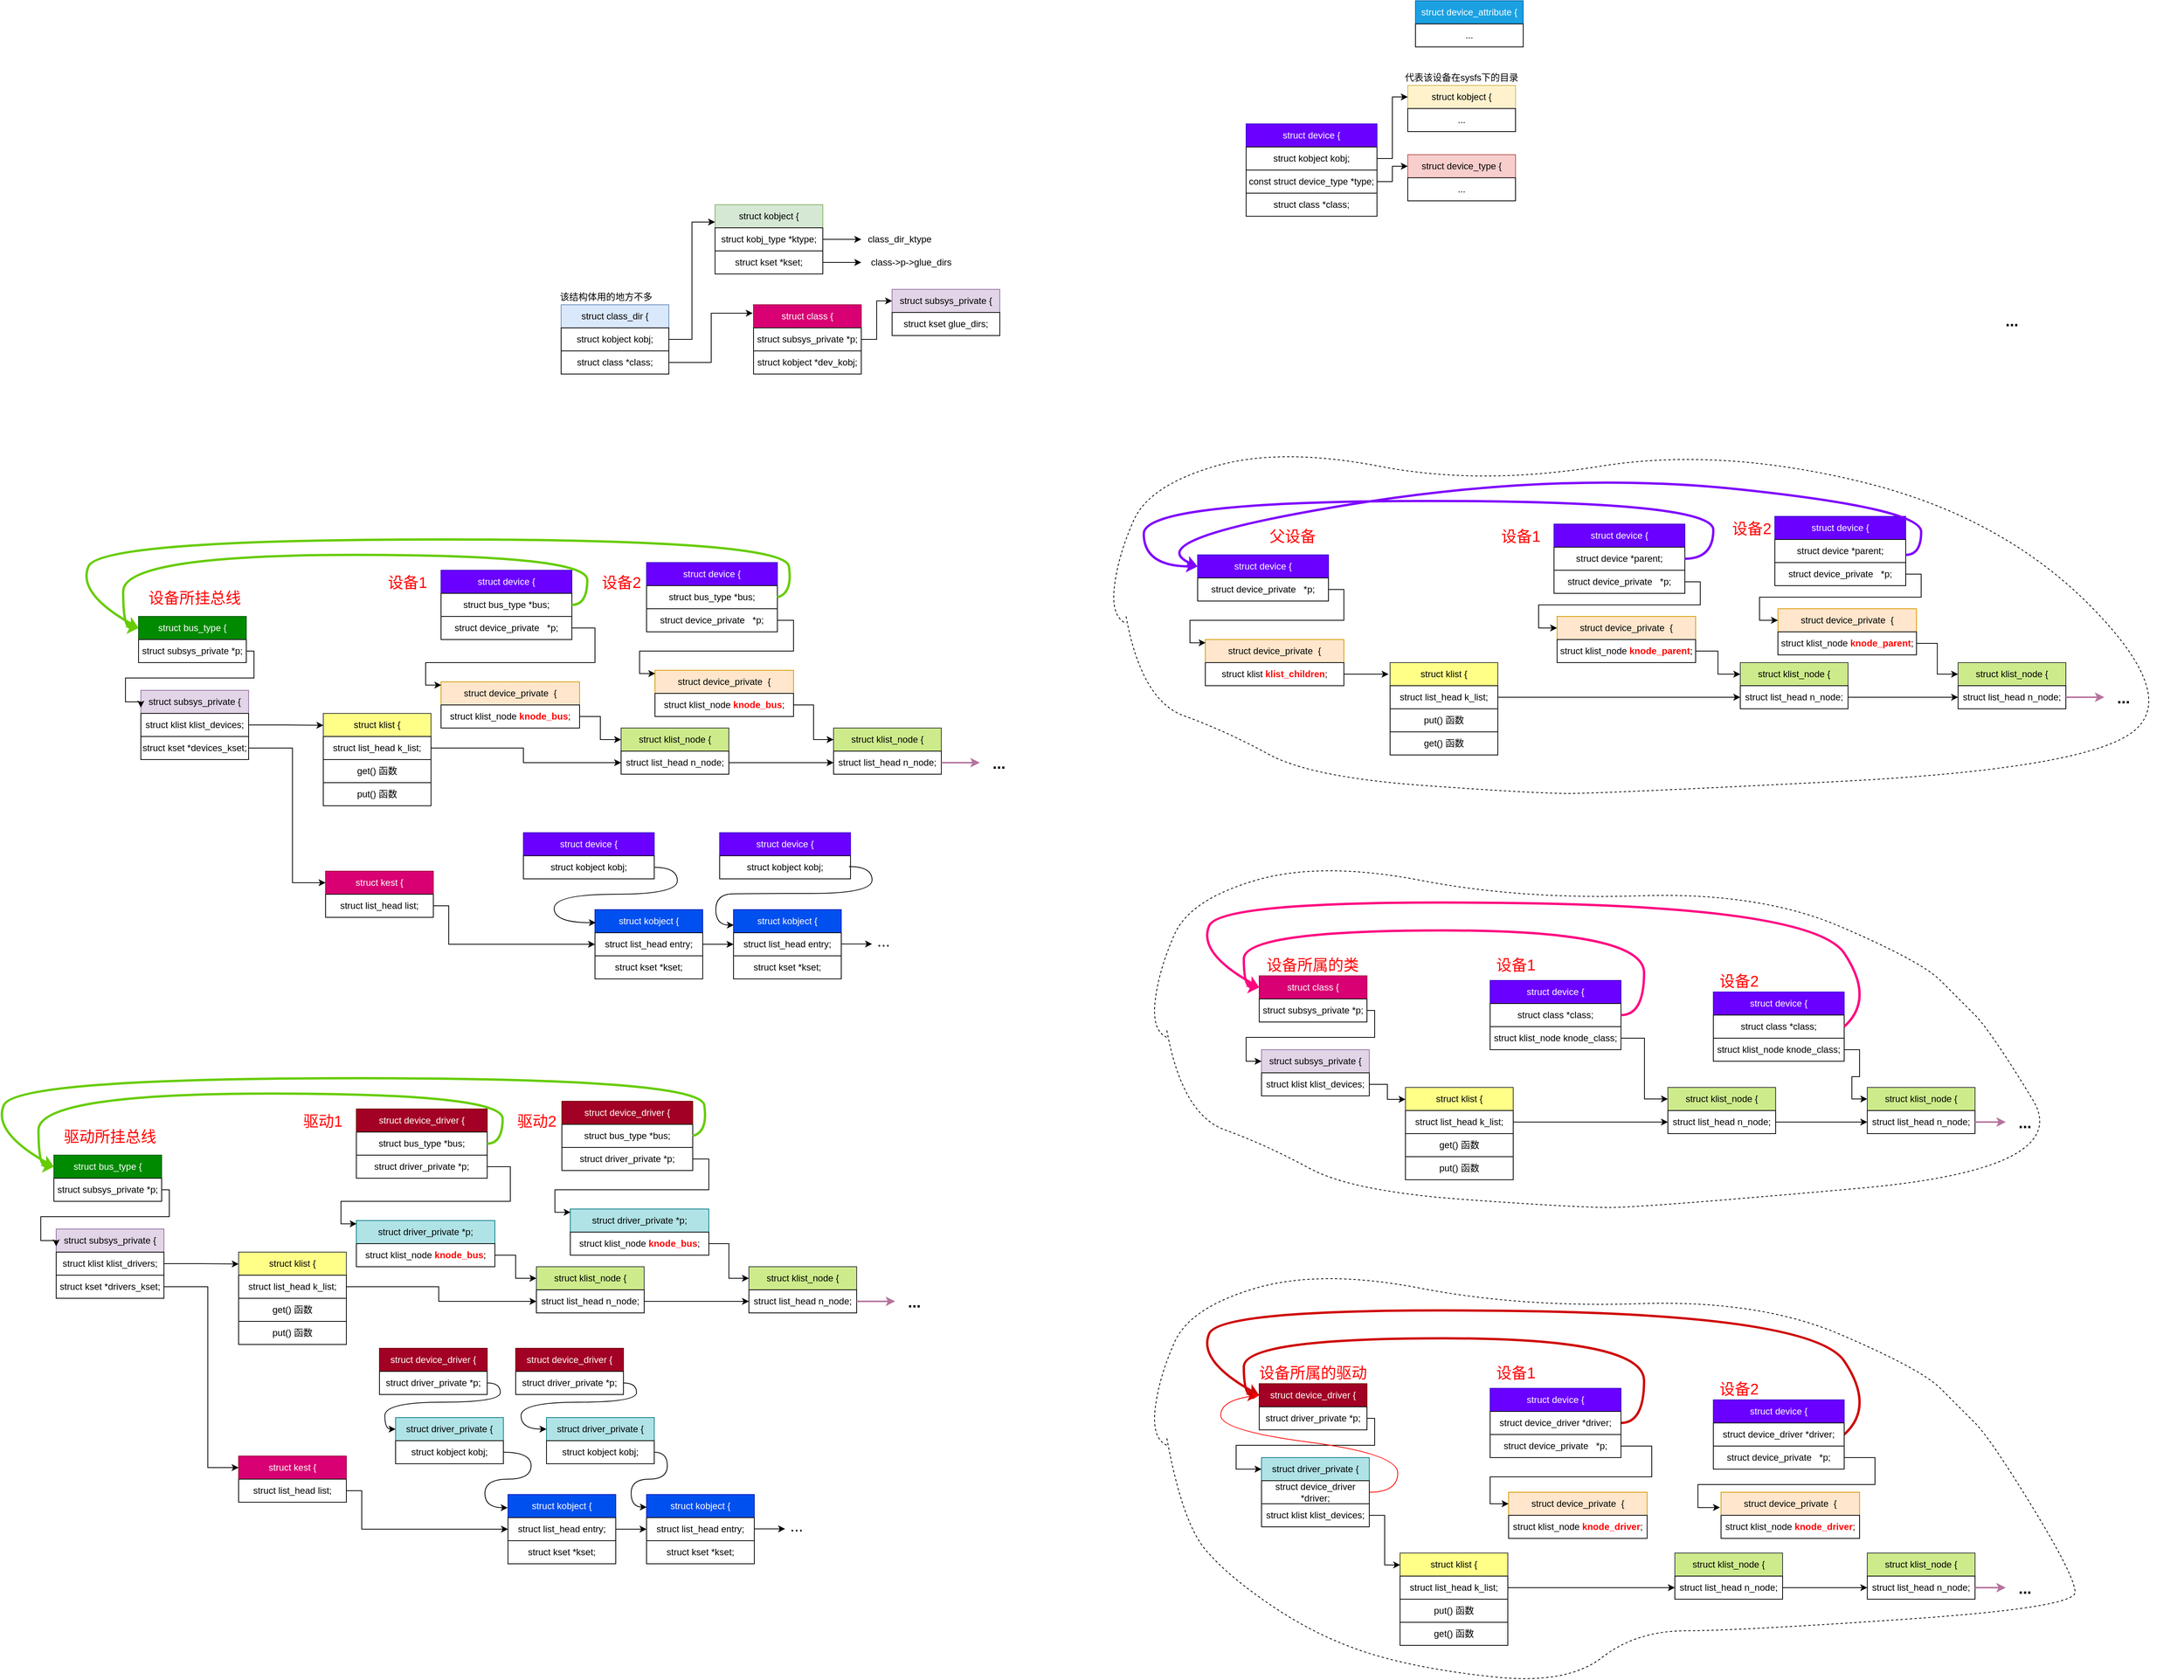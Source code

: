<mxfile version="21.6.5" type="device">
  <diagram id="C5RBs43oDa-KdzZeNtuy" name="Page-1">
    <mxGraphModel dx="3847" dy="804" grid="1" gridSize="10" guides="1" tooltips="1" connect="1" arrows="1" fold="1" page="1" pageScale="1" pageWidth="827" pageHeight="1169" math="0" shadow="0">
      <root>
        <mxCell id="WIyWlLk6GJQsqaUBKTNV-0" />
        <mxCell id="WIyWlLk6GJQsqaUBKTNV-1" parent="WIyWlLk6GJQsqaUBKTNV-0" />
        <mxCell id="whe3JR54g-mgG4Mk8pin-1" value="struct device {" style="swimlane;fontStyle=0;childLayout=stackLayout;horizontal=1;startSize=30;horizontalStack=0;resizeParent=1;resizeParentMax=0;resizeLast=0;collapsible=1;marginBottom=0;whiteSpace=wrap;html=1;fillColor=#6a00ff;strokeColor=#3700CC;fontColor=#ffffff;" parent="WIyWlLk6GJQsqaUBKTNV-1" vertex="1">
          <mxGeometry x="-117" y="310" width="170" height="120" as="geometry" />
        </mxCell>
        <mxCell id="whe3JR54g-mgG4Mk8pin-5" value="struct kobject kobj;" style="rounded=0;whiteSpace=wrap;html=1;" parent="whe3JR54g-mgG4Mk8pin-1" vertex="1">
          <mxGeometry y="30" width="170" height="30" as="geometry" />
        </mxCell>
        <mxCell id="o1ElYZLjFx8uVEublwPo-7" value="const struct device_type *type;" style="rounded=0;whiteSpace=wrap;html=1;" parent="whe3JR54g-mgG4Mk8pin-1" vertex="1">
          <mxGeometry y="60" width="170" height="30" as="geometry" />
        </mxCell>
        <mxCell id="apxPV2-F681oPbj076mm-1" value="struct class *class;" style="rounded=0;whiteSpace=wrap;html=1;" parent="whe3JR54g-mgG4Mk8pin-1" vertex="1">
          <mxGeometry y="90" width="170" height="30" as="geometry" />
        </mxCell>
        <mxCell id="whe3JR54g-mgG4Mk8pin-6" value="struct kobject {" style="swimlane;fontStyle=0;childLayout=stackLayout;horizontal=1;startSize=30;horizontalStack=0;resizeParent=1;resizeParentMax=0;resizeLast=0;collapsible=1;marginBottom=0;whiteSpace=wrap;html=1;fillColor=#fff2cc;strokeColor=#d6b656;" parent="WIyWlLk6GJQsqaUBKTNV-1" vertex="1">
          <mxGeometry x="93" y="260" width="140" height="60" as="geometry" />
        </mxCell>
        <mxCell id="whe3JR54g-mgG4Mk8pin-7" value="..." style="rounded=0;whiteSpace=wrap;html=1;" parent="whe3JR54g-mgG4Mk8pin-6" vertex="1">
          <mxGeometry y="30" width="140" height="30" as="geometry" />
        </mxCell>
        <mxCell id="whe3JR54g-mgG4Mk8pin-8" value="" style="edgeStyle=orthogonalEdgeStyle;rounded=0;orthogonalLoop=1;jettySize=auto;html=1;entryX=0;entryY=0.25;entryDx=0;entryDy=0;" parent="WIyWlLk6GJQsqaUBKTNV-1" source="whe3JR54g-mgG4Mk8pin-5" target="whe3JR54g-mgG4Mk8pin-6" edge="1">
          <mxGeometry relative="1" as="geometry" />
        </mxCell>
        <mxCell id="whe3JR54g-mgG4Mk8pin-9" value="代表该设备在sysfs下的目录" style="text;html=1;strokeColor=none;fillColor=none;align=center;verticalAlign=middle;whiteSpace=wrap;rounded=0;" parent="WIyWlLk6GJQsqaUBKTNV-1" vertex="1">
          <mxGeometry x="88" y="240" width="150" height="20" as="geometry" />
        </mxCell>
        <mxCell id="o1ElYZLjFx8uVEublwPo-1" value="struct class {" style="swimlane;fontStyle=0;childLayout=stackLayout;horizontal=1;startSize=30;horizontalStack=0;resizeParent=1;resizeParentMax=0;resizeLast=0;collapsible=1;marginBottom=0;whiteSpace=wrap;html=1;fillColor=#d80073;strokeColor=#A50040;fontColor=#ffffff;" parent="WIyWlLk6GJQsqaUBKTNV-1" vertex="1">
          <mxGeometry x="-757" y="545" width="140" height="90" as="geometry" />
        </mxCell>
        <mxCell id="o1ElYZLjFx8uVEublwPo-2" value="struct subsys_private *p;" style="rounded=0;whiteSpace=wrap;html=1;" parent="o1ElYZLjFx8uVEublwPo-1" vertex="1">
          <mxGeometry y="30" width="140" height="30" as="geometry" />
        </mxCell>
        <mxCell id="apxPV2-F681oPbj076mm-0" value="struct kobject&#x9;&#x9;&#x9;*dev_kobj;" style="rounded=0;whiteSpace=wrap;html=1;" parent="o1ElYZLjFx8uVEublwPo-1" vertex="1">
          <mxGeometry y="60" width="140" height="30" as="geometry" />
        </mxCell>
        <mxCell id="o1ElYZLjFx8uVEublwPo-4" value="struct device_type&amp;nbsp;{" style="swimlane;fontStyle=0;childLayout=stackLayout;horizontal=1;startSize=30;horizontalStack=0;resizeParent=1;resizeParentMax=0;resizeLast=0;collapsible=1;marginBottom=0;whiteSpace=wrap;html=1;fillColor=#f8cecc;strokeColor=#b85450;" parent="WIyWlLk6GJQsqaUBKTNV-1" vertex="1">
          <mxGeometry x="93" y="350" width="140" height="60" as="geometry" />
        </mxCell>
        <mxCell id="o1ElYZLjFx8uVEublwPo-5" value="..." style="rounded=0;whiteSpace=wrap;html=1;" parent="o1ElYZLjFx8uVEublwPo-4" vertex="1">
          <mxGeometry y="30" width="140" height="30" as="geometry" />
        </mxCell>
        <mxCell id="o1ElYZLjFx8uVEublwPo-8" value="" style="edgeStyle=orthogonalEdgeStyle;rounded=0;orthogonalLoop=1;jettySize=auto;html=1;entryX=0;entryY=0.25;entryDx=0;entryDy=0;" parent="WIyWlLk6GJQsqaUBKTNV-1" source="o1ElYZLjFx8uVEublwPo-7" target="o1ElYZLjFx8uVEublwPo-4" edge="1">
          <mxGeometry relative="1" as="geometry" />
        </mxCell>
        <mxCell id="o1ElYZLjFx8uVEublwPo-10" value="struct device_attribute {" style="swimlane;fontStyle=0;childLayout=stackLayout;horizontal=1;startSize=30;horizontalStack=0;resizeParent=1;resizeParentMax=0;resizeLast=0;collapsible=1;marginBottom=0;whiteSpace=wrap;html=1;fillColor=#1ba1e2;strokeColor=#006EAF;fontColor=#ffffff;" parent="WIyWlLk6GJQsqaUBKTNV-1" vertex="1">
          <mxGeometry x="103" y="150" width="140" height="60" as="geometry" />
        </mxCell>
        <mxCell id="o1ElYZLjFx8uVEublwPo-11" value="..." style="rounded=0;whiteSpace=wrap;html=1;" parent="o1ElYZLjFx8uVEublwPo-10" vertex="1">
          <mxGeometry y="30" width="140" height="30" as="geometry" />
        </mxCell>
        <mxCell id="tcmgl76FGG7j17PrBeLz-4" value="struct class_dir {" style="swimlane;fontStyle=0;childLayout=stackLayout;horizontal=1;startSize=30;horizontalStack=0;resizeParent=1;resizeParentMax=0;resizeLast=0;collapsible=1;marginBottom=0;whiteSpace=wrap;html=1;fillColor=#dae8fc;strokeColor=#6c8ebf;" parent="WIyWlLk6GJQsqaUBKTNV-1" vertex="1">
          <mxGeometry x="-1007" y="545" width="140" height="90" as="geometry" />
        </mxCell>
        <mxCell id="tcmgl76FGG7j17PrBeLz-5" value="struct kobject kobj;" style="rounded=0;whiteSpace=wrap;html=1;" parent="tcmgl76FGG7j17PrBeLz-4" vertex="1">
          <mxGeometry y="30" width="140" height="30" as="geometry" />
        </mxCell>
        <mxCell id="tcmgl76FGG7j17PrBeLz-6" value="struct class *class;" style="rounded=0;whiteSpace=wrap;html=1;" parent="tcmgl76FGG7j17PrBeLz-4" vertex="1">
          <mxGeometry y="60" width="140" height="30" as="geometry" />
        </mxCell>
        <mxCell id="tcmgl76FGG7j17PrBeLz-7" value="" style="edgeStyle=orthogonalEdgeStyle;rounded=0;orthogonalLoop=1;jettySize=auto;html=1;entryX=-0.007;entryY=0.122;entryDx=0;entryDy=0;entryPerimeter=0;" parent="WIyWlLk6GJQsqaUBKTNV-1" source="tcmgl76FGG7j17PrBeLz-6" target="o1ElYZLjFx8uVEublwPo-1" edge="1">
          <mxGeometry relative="1" as="geometry" />
        </mxCell>
        <mxCell id="tcmgl76FGG7j17PrBeLz-8" value="struct kobject {" style="swimlane;fontStyle=0;childLayout=stackLayout;horizontal=1;startSize=30;horizontalStack=0;resizeParent=1;resizeParentMax=0;resizeLast=0;collapsible=1;marginBottom=0;whiteSpace=wrap;html=1;fillColor=#d5e8d4;strokeColor=#82b366;" parent="WIyWlLk6GJQsqaUBKTNV-1" vertex="1">
          <mxGeometry x="-807" y="415" width="140" height="90" as="geometry" />
        </mxCell>
        <mxCell id="tcmgl76FGG7j17PrBeLz-9" value="struct kobj_type *ktype;" style="rounded=0;whiteSpace=wrap;html=1;" parent="tcmgl76FGG7j17PrBeLz-8" vertex="1">
          <mxGeometry y="30" width="140" height="30" as="geometry" />
        </mxCell>
        <mxCell id="tcmgl76FGG7j17PrBeLz-15" value="struct kset *kset;" style="rounded=0;whiteSpace=wrap;html=1;" parent="tcmgl76FGG7j17PrBeLz-8" vertex="1">
          <mxGeometry y="60" width="140" height="30" as="geometry" />
        </mxCell>
        <mxCell id="tcmgl76FGG7j17PrBeLz-10" value="" style="edgeStyle=orthogonalEdgeStyle;rounded=0;orthogonalLoop=1;jettySize=auto;html=1;entryX=0;entryY=0.25;entryDx=0;entryDy=0;" parent="WIyWlLk6GJQsqaUBKTNV-1" source="tcmgl76FGG7j17PrBeLz-5" target="tcmgl76FGG7j17PrBeLz-8" edge="1">
          <mxGeometry relative="1" as="geometry" />
        </mxCell>
        <mxCell id="tcmgl76FGG7j17PrBeLz-16" value="class-&amp;gt;p-&amp;gt;glue_dirs" style="text;html=1;strokeColor=none;fillColor=none;align=center;verticalAlign=middle;whiteSpace=wrap;rounded=0;" parent="WIyWlLk6GJQsqaUBKTNV-1" vertex="1">
          <mxGeometry x="-617" y="480" width="130" height="20" as="geometry" />
        </mxCell>
        <mxCell id="tcmgl76FGG7j17PrBeLz-17" value="" style="endArrow=classic;html=1;rounded=0;entryX=0;entryY=0.5;entryDx=0;entryDy=0;exitX=1;exitY=0.5;exitDx=0;exitDy=0;" parent="WIyWlLk6GJQsqaUBKTNV-1" source="tcmgl76FGG7j17PrBeLz-15" target="tcmgl76FGG7j17PrBeLz-16" edge="1">
          <mxGeometry width="50" height="50" relative="1" as="geometry">
            <mxPoint x="-667" y="495" as="sourcePoint" />
            <mxPoint x="-617" y="445" as="targetPoint" />
          </mxGeometry>
        </mxCell>
        <mxCell id="tcmgl76FGG7j17PrBeLz-18" value="class_dir_ktype" style="text;html=1;strokeColor=none;fillColor=none;align=center;verticalAlign=middle;whiteSpace=wrap;rounded=0;" parent="WIyWlLk6GJQsqaUBKTNV-1" vertex="1">
          <mxGeometry x="-617" y="450" width="100" height="20" as="geometry" />
        </mxCell>
        <mxCell id="tcmgl76FGG7j17PrBeLz-19" value="" style="endArrow=classic;html=1;rounded=0;entryX=0;entryY=0.5;entryDx=0;entryDy=0;exitX=1;exitY=0.5;exitDx=0;exitDy=0;" parent="WIyWlLk6GJQsqaUBKTNV-1" target="tcmgl76FGG7j17PrBeLz-18" edge="1">
          <mxGeometry width="50" height="50" relative="1" as="geometry">
            <mxPoint x="-667" y="460" as="sourcePoint" />
            <mxPoint x="-617" y="415" as="targetPoint" />
          </mxGeometry>
        </mxCell>
        <mxCell id="tcmgl76FGG7j17PrBeLz-22" value="该结构体用的地方不多" style="text;html=1;strokeColor=none;fillColor=none;align=center;verticalAlign=middle;whiteSpace=wrap;rounded=0;" parent="WIyWlLk6GJQsqaUBKTNV-1" vertex="1">
          <mxGeometry x="-1010" y="525" width="123" height="20" as="geometry" />
        </mxCell>
        <mxCell id="tcmgl76FGG7j17PrBeLz-23" value="struct subsys_private {" style="swimlane;fontStyle=0;childLayout=stackLayout;horizontal=1;startSize=30;horizontalStack=0;resizeParent=1;resizeParentMax=0;resizeLast=0;collapsible=1;marginBottom=0;whiteSpace=wrap;html=1;fillColor=#e1d5e7;strokeColor=#9673a6;" parent="WIyWlLk6GJQsqaUBKTNV-1" vertex="1">
          <mxGeometry x="-577" y="525" width="140" height="60" as="geometry" />
        </mxCell>
        <mxCell id="tcmgl76FGG7j17PrBeLz-24" value="struct kset glue_dirs;" style="rounded=0;whiteSpace=wrap;html=1;" parent="tcmgl76FGG7j17PrBeLz-23" vertex="1">
          <mxGeometry y="30" width="140" height="30" as="geometry" />
        </mxCell>
        <mxCell id="tcmgl76FGG7j17PrBeLz-25" value="" style="edgeStyle=orthogonalEdgeStyle;rounded=0;orthogonalLoop=1;jettySize=auto;html=1;entryX=0;entryY=0.25;entryDx=0;entryDy=0;" parent="WIyWlLk6GJQsqaUBKTNV-1" source="o1ElYZLjFx8uVEublwPo-2" target="tcmgl76FGG7j17PrBeLz-23" edge="1">
          <mxGeometry relative="1" as="geometry" />
        </mxCell>
        <mxCell id="TP9Z24l7wEVk_TbmDp-W-36" value="&lt;b&gt;&lt;font style=&quot;font-size: 20px;&quot;&gt;...&lt;/font&gt;&lt;/b&gt;" style="text;html=1;strokeColor=none;fillColor=none;align=center;verticalAlign=middle;whiteSpace=wrap;rounded=0;" parent="WIyWlLk6GJQsqaUBKTNV-1" vertex="1">
          <mxGeometry x="853" y="550" width="50" height="30" as="geometry" />
        </mxCell>
        <mxCell id="2upeYzaBk422vgMbgCvM-169" value="" style="group" parent="WIyWlLk6GJQsqaUBKTNV-1" vertex="1" connectable="0">
          <mxGeometry x="-293" y="730" width="1393" height="450" as="geometry" />
        </mxCell>
        <mxCell id="2upeYzaBk422vgMbgCvM-29" value="struct device {" style="swimlane;fontStyle=0;childLayout=stackLayout;horizontal=1;startSize=30;horizontalStack=0;resizeParent=1;resizeParentMax=0;resizeLast=0;collapsible=1;marginBottom=0;whiteSpace=wrap;html=1;fillColor=#6a00ff;strokeColor=#3700CC;fontColor=#ffffff;" parent="2upeYzaBk422vgMbgCvM-169" vertex="1">
          <mxGeometry x="113" y="140" width="170" height="60" as="geometry" />
        </mxCell>
        <mxCell id="2upeYzaBk422vgMbgCvM-32" value="struct device_private&amp;nbsp; &amp;nbsp;*p;" style="rounded=0;whiteSpace=wrap;html=1;" parent="2upeYzaBk422vgMbgCvM-29" vertex="1">
          <mxGeometry y="30" width="170" height="30" as="geometry" />
        </mxCell>
        <mxCell id="2upeYzaBk422vgMbgCvM-35" value="struct&amp;nbsp;device_private&amp;nbsp; {" style="swimlane;fontStyle=0;childLayout=stackLayout;horizontal=1;startSize=30;horizontalStack=0;resizeParent=1;resizeParentMax=0;resizeLast=0;collapsible=1;marginBottom=0;whiteSpace=wrap;html=1;fillColor=#ffe6cc;strokeColor=#d79b00;" parent="2upeYzaBk422vgMbgCvM-169" vertex="1">
          <mxGeometry x="123" y="250" width="180" height="60" as="geometry" />
        </mxCell>
        <mxCell id="2upeYzaBk422vgMbgCvM-36" value="struct klist &lt;font color=&quot;#ff0000&quot;&gt;&lt;b&gt;klist_children&lt;/b&gt;&lt;/font&gt;;" style="rounded=0;whiteSpace=wrap;html=1;" parent="2upeYzaBk422vgMbgCvM-35" vertex="1">
          <mxGeometry y="30" width="180" height="30" as="geometry" />
        </mxCell>
        <mxCell id="2upeYzaBk422vgMbgCvM-39" value="" style="edgeStyle=orthogonalEdgeStyle;rounded=0;orthogonalLoop=1;jettySize=auto;html=1;entryX=0.002;entryY=0.07;entryDx=0;entryDy=0;entryPerimeter=0;" parent="2upeYzaBk422vgMbgCvM-169" source="2upeYzaBk422vgMbgCvM-32" target="2upeYzaBk422vgMbgCvM-35" edge="1">
          <mxGeometry relative="1" as="geometry">
            <Array as="points">
              <mxPoint x="303" y="185" />
              <mxPoint x="303" y="225" />
              <mxPoint x="103" y="225" />
              <mxPoint x="103" y="254" />
            </Array>
          </mxGeometry>
        </mxCell>
        <mxCell id="2upeYzaBk422vgMbgCvM-43" value="struct device {" style="swimlane;fontStyle=0;childLayout=stackLayout;horizontal=1;startSize=30;horizontalStack=0;resizeParent=1;resizeParentMax=0;resizeLast=0;collapsible=1;marginBottom=0;whiteSpace=wrap;html=1;fillColor=#6a00ff;strokeColor=#3700CC;fontColor=#ffffff;" parent="2upeYzaBk422vgMbgCvM-169" vertex="1">
          <mxGeometry x="576" y="100" width="170" height="90" as="geometry" />
        </mxCell>
        <mxCell id="2upeYzaBk422vgMbgCvM-57" value="struct device *parent;" style="rounded=0;whiteSpace=wrap;html=1;" parent="2upeYzaBk422vgMbgCvM-43" vertex="1">
          <mxGeometry y="30" width="170" height="30" as="geometry" />
        </mxCell>
        <mxCell id="2upeYzaBk422vgMbgCvM-44" value="struct device_private&amp;nbsp; &amp;nbsp;*p;" style="rounded=0;whiteSpace=wrap;html=1;" parent="2upeYzaBk422vgMbgCvM-43" vertex="1">
          <mxGeometry y="60" width="170" height="30" as="geometry" />
        </mxCell>
        <mxCell id="2upeYzaBk422vgMbgCvM-45" value="struct&amp;nbsp;device_private&amp;nbsp; {" style="swimlane;fontStyle=0;childLayout=stackLayout;horizontal=1;startSize=30;horizontalStack=0;resizeParent=1;resizeParentMax=0;resizeLast=0;collapsible=1;marginBottom=0;whiteSpace=wrap;html=1;fillColor=#ffe6cc;strokeColor=#d79b00;" parent="2upeYzaBk422vgMbgCvM-169" vertex="1">
          <mxGeometry x="580" y="220" width="180" height="60" as="geometry" />
        </mxCell>
        <mxCell id="2upeYzaBk422vgMbgCvM-47" value="struct klist_node &lt;font color=&quot;#ff0000&quot;&gt;&lt;b&gt;knode_parent&lt;/b&gt;&lt;/font&gt;;" style="rounded=0;whiteSpace=wrap;html=1;" parent="2upeYzaBk422vgMbgCvM-45" vertex="1">
          <mxGeometry y="30" width="180" height="30" as="geometry" />
        </mxCell>
        <mxCell id="2upeYzaBk422vgMbgCvM-52" value="" style="edgeStyle=orthogonalEdgeStyle;rounded=0;orthogonalLoop=1;jettySize=auto;html=1;entryX=0;entryY=0.25;entryDx=0;entryDy=0;exitX=1;exitY=0.5;exitDx=0;exitDy=0;exitPerimeter=0;" parent="2upeYzaBk422vgMbgCvM-169" source="2upeYzaBk422vgMbgCvM-44" target="2upeYzaBk422vgMbgCvM-45" edge="1">
          <mxGeometry relative="1" as="geometry">
            <Array as="points">
              <mxPoint x="766" y="175" />
              <mxPoint x="766" y="205" />
              <mxPoint x="556" y="205" />
              <mxPoint x="556" y="235" />
            </Array>
          </mxGeometry>
        </mxCell>
        <mxCell id="2upeYzaBk422vgMbgCvM-53" value="struct klist_node {" style="swimlane;fontStyle=0;childLayout=stackLayout;horizontal=1;startSize=30;horizontalStack=0;resizeParent=1;resizeParentMax=0;resizeLast=0;collapsible=1;marginBottom=0;whiteSpace=wrap;html=1;fillColor=#cdeb8b;strokeColor=#36393d;" parent="2upeYzaBk422vgMbgCvM-169" vertex="1">
          <mxGeometry x="818" y="280" width="140" height="60" as="geometry" />
        </mxCell>
        <mxCell id="2upeYzaBk422vgMbgCvM-54" value="struct list_head&#x9;n_node;" style="rounded=0;whiteSpace=wrap;html=1;" parent="2upeYzaBk422vgMbgCvM-53" vertex="1">
          <mxGeometry y="30" width="140" height="30" as="geometry" />
        </mxCell>
        <mxCell id="2upeYzaBk422vgMbgCvM-55" value="" style="edgeStyle=orthogonalEdgeStyle;rounded=0;orthogonalLoop=1;jettySize=auto;html=1;entryX=0;entryY=0.25;entryDx=0;entryDy=0;" parent="2upeYzaBk422vgMbgCvM-169" source="2upeYzaBk422vgMbgCvM-47" target="2upeYzaBk422vgMbgCvM-53" edge="1">
          <mxGeometry relative="1" as="geometry" />
        </mxCell>
        <mxCell id="2upeYzaBk422vgMbgCvM-58" value="struct klist {" style="swimlane;fontStyle=0;childLayout=stackLayout;horizontal=1;startSize=30;horizontalStack=0;resizeParent=1;resizeParentMax=0;resizeLast=0;collapsible=1;marginBottom=0;whiteSpace=wrap;html=1;fillColor=#ffff88;strokeColor=#36393d;" parent="2upeYzaBk422vgMbgCvM-169" vertex="1">
          <mxGeometry x="363" y="280" width="140" height="120" as="geometry" />
        </mxCell>
        <mxCell id="2upeYzaBk422vgMbgCvM-59" value="struct list_head&#x9;k_list;" style="rounded=0;whiteSpace=wrap;html=1;" parent="2upeYzaBk422vgMbgCvM-58" vertex="1">
          <mxGeometry y="30" width="140" height="30" as="geometry" />
        </mxCell>
        <mxCell id="2upeYzaBk422vgMbgCvM-66" value="put() 函数" style="rounded=0;whiteSpace=wrap;html=1;" parent="2upeYzaBk422vgMbgCvM-58" vertex="1">
          <mxGeometry y="60" width="140" height="30" as="geometry" />
        </mxCell>
        <mxCell id="2upeYzaBk422vgMbgCvM-65" value="get() 函数" style="rounded=0;whiteSpace=wrap;html=1;" parent="2upeYzaBk422vgMbgCvM-58" vertex="1">
          <mxGeometry y="90" width="140" height="30" as="geometry" />
        </mxCell>
        <mxCell id="2upeYzaBk422vgMbgCvM-60" value="" style="edgeStyle=orthogonalEdgeStyle;rounded=0;orthogonalLoop=1;jettySize=auto;html=1;entryX=-0.014;entryY=0.125;entryDx=0;entryDy=0;entryPerimeter=0;" parent="2upeYzaBk422vgMbgCvM-169" source="2upeYzaBk422vgMbgCvM-36" target="2upeYzaBk422vgMbgCvM-58" edge="1">
          <mxGeometry relative="1" as="geometry" />
        </mxCell>
        <mxCell id="2upeYzaBk422vgMbgCvM-64" value="" style="endArrow=classic;html=1;rounded=0;exitX=1;exitY=0.5;exitDx=0;exitDy=0;entryX=0;entryY=0.5;entryDx=0;entryDy=0;" parent="2upeYzaBk422vgMbgCvM-169" source="2upeYzaBk422vgMbgCvM-59" target="2upeYzaBk422vgMbgCvM-54" edge="1">
          <mxGeometry width="50" height="50" relative="1" as="geometry">
            <mxPoint x="533" y="330" as="sourcePoint" />
            <mxPoint x="583" y="280" as="targetPoint" />
          </mxGeometry>
        </mxCell>
        <mxCell id="2upeYzaBk422vgMbgCvM-67" value="struct device {" style="swimlane;fontStyle=0;childLayout=stackLayout;horizontal=1;startSize=30;horizontalStack=0;resizeParent=1;resizeParentMax=0;resizeLast=0;collapsible=1;marginBottom=0;whiteSpace=wrap;html=1;fillColor=#6a00ff;strokeColor=#3700CC;fontColor=#ffffff;" parent="2upeYzaBk422vgMbgCvM-169" vertex="1">
          <mxGeometry x="862.93" y="90" width="170" height="90" as="geometry" />
        </mxCell>
        <mxCell id="2upeYzaBk422vgMbgCvM-69" value="struct device *parent;" style="rounded=0;whiteSpace=wrap;html=1;" parent="2upeYzaBk422vgMbgCvM-67" vertex="1">
          <mxGeometry y="30" width="170" height="30" as="geometry" />
        </mxCell>
        <mxCell id="2upeYzaBk422vgMbgCvM-68" value="struct device_private&amp;nbsp; &amp;nbsp;*p;" style="rounded=0;whiteSpace=wrap;html=1;" parent="2upeYzaBk422vgMbgCvM-67" vertex="1">
          <mxGeometry y="60" width="170" height="30" as="geometry" />
        </mxCell>
        <mxCell id="2upeYzaBk422vgMbgCvM-70" value="struct&amp;nbsp;device_private&amp;nbsp; {" style="swimlane;fontStyle=0;childLayout=stackLayout;horizontal=1;startSize=30;horizontalStack=0;resizeParent=1;resizeParentMax=0;resizeLast=0;collapsible=1;marginBottom=0;whiteSpace=wrap;html=1;fillColor=#ffe6cc;strokeColor=#d79b00;" parent="2upeYzaBk422vgMbgCvM-169" vertex="1">
          <mxGeometry x="866.93" y="210" width="180" height="60" as="geometry" />
        </mxCell>
        <mxCell id="2upeYzaBk422vgMbgCvM-71" value="struct klist_node &lt;font color=&quot;#ff0000&quot;&gt;&lt;b&gt;knode_parent&lt;/b&gt;&lt;/font&gt;;" style="rounded=0;whiteSpace=wrap;html=1;" parent="2upeYzaBk422vgMbgCvM-70" vertex="1">
          <mxGeometry y="30" width="180" height="30" as="geometry" />
        </mxCell>
        <mxCell id="2upeYzaBk422vgMbgCvM-72" value="" style="edgeStyle=orthogonalEdgeStyle;rounded=0;orthogonalLoop=1;jettySize=auto;html=1;entryX=0;entryY=0.25;entryDx=0;entryDy=0;exitX=1;exitY=0.5;exitDx=0;exitDy=0;exitPerimeter=0;" parent="2upeYzaBk422vgMbgCvM-169" source="2upeYzaBk422vgMbgCvM-68" target="2upeYzaBk422vgMbgCvM-70" edge="1">
          <mxGeometry relative="1" as="geometry">
            <Array as="points">
              <mxPoint x="1053" y="165" />
              <mxPoint x="1053" y="195" />
              <mxPoint x="843" y="195" />
              <mxPoint x="843" y="225" />
            </Array>
          </mxGeometry>
        </mxCell>
        <mxCell id="2upeYzaBk422vgMbgCvM-73" value="struct klist_node {" style="swimlane;fontStyle=0;childLayout=stackLayout;horizontal=1;startSize=30;horizontalStack=0;resizeParent=1;resizeParentMax=0;resizeLast=0;collapsible=1;marginBottom=0;whiteSpace=wrap;html=1;fillColor=#cdeb8b;strokeColor=#36393d;" parent="2upeYzaBk422vgMbgCvM-169" vertex="1">
          <mxGeometry x="1101" y="280" width="140" height="60" as="geometry" />
        </mxCell>
        <mxCell id="2upeYzaBk422vgMbgCvM-74" value="struct list_head&#x9;n_node;" style="rounded=0;whiteSpace=wrap;html=1;" parent="2upeYzaBk422vgMbgCvM-73" vertex="1">
          <mxGeometry y="30" width="140" height="30" as="geometry" />
        </mxCell>
        <mxCell id="2upeYzaBk422vgMbgCvM-75" value="" style="edgeStyle=orthogonalEdgeStyle;rounded=0;orthogonalLoop=1;jettySize=auto;html=1;entryX=0;entryY=0.25;entryDx=0;entryDy=0;" parent="2upeYzaBk422vgMbgCvM-169" source="2upeYzaBk422vgMbgCvM-71" target="2upeYzaBk422vgMbgCvM-73" edge="1">
          <mxGeometry relative="1" as="geometry" />
        </mxCell>
        <mxCell id="2upeYzaBk422vgMbgCvM-77" value="" style="endArrow=classic;html=1;rounded=0;exitX=1;exitY=0.75;exitDx=0;exitDy=0;entryX=0;entryY=0.5;entryDx=0;entryDy=0;" parent="2upeYzaBk422vgMbgCvM-169" source="2upeYzaBk422vgMbgCvM-53" target="2upeYzaBk422vgMbgCvM-74" edge="1">
          <mxGeometry width="50" height="50" relative="1" as="geometry">
            <mxPoint x="983" y="330" as="sourcePoint" />
            <mxPoint x="1033" y="280" as="targetPoint" />
          </mxGeometry>
        </mxCell>
        <mxCell id="2upeYzaBk422vgMbgCvM-80" value="" style="endArrow=classic;html=1;rounded=0;exitX=1;exitY=0.5;exitDx=0;exitDy=0;entryX=0;entryY=0.5;entryDx=0;entryDy=0;strokeWidth=2;strokeColor=#B5739D;" parent="2upeYzaBk422vgMbgCvM-169" target="2upeYzaBk422vgMbgCvM-81" edge="1">
          <mxGeometry width="50" height="50" relative="1" as="geometry">
            <mxPoint x="1241" y="325" as="sourcePoint" />
            <mxPoint x="1141" y="325" as="targetPoint" />
          </mxGeometry>
        </mxCell>
        <mxCell id="2upeYzaBk422vgMbgCvM-81" value="&lt;b&gt;&lt;font style=&quot;font-size: 20px;&quot;&gt;...&lt;/font&gt;&lt;/b&gt;" style="text;html=1;strokeColor=none;fillColor=none;align=center;verticalAlign=middle;whiteSpace=wrap;rounded=0;" parent="2upeYzaBk422vgMbgCvM-169" vertex="1">
          <mxGeometry x="1291" y="310" width="50" height="30" as="geometry" />
        </mxCell>
        <mxCell id="2upeYzaBk422vgMbgCvM-82" value="" style="edgeStyle=orthogonalEdgeStyle;orthogonalLoop=1;jettySize=auto;html=1;entryX=0;entryY=0.25;entryDx=0;entryDy=0;exitX=1;exitY=0.5;exitDx=0;exitDy=0;curved=1;strokeColor=#7F00FF;strokeWidth=3;" parent="2upeYzaBk422vgMbgCvM-169" source="2upeYzaBk422vgMbgCvM-57" target="2upeYzaBk422vgMbgCvM-29" edge="1">
          <mxGeometry relative="1" as="geometry">
            <Array as="points">
              <mxPoint x="783" y="145" />
              <mxPoint x="783" y="70" />
              <mxPoint x="43" y="70" />
              <mxPoint x="43" y="155" />
            </Array>
          </mxGeometry>
        </mxCell>
        <mxCell id="2upeYzaBk422vgMbgCvM-84" value="" style="endArrow=classic;html=1;entryX=0;entryY=0.25;entryDx=0;entryDy=0;curved=1;strokeColor=#7F00FF;strokeWidth=3;" parent="2upeYzaBk422vgMbgCvM-169" target="2upeYzaBk422vgMbgCvM-29" edge="1">
          <mxGeometry width="50" height="50" relative="1" as="geometry">
            <mxPoint x="1033" y="140" as="sourcePoint" />
            <mxPoint x="1083" y="90" as="targetPoint" />
            <Array as="points">
              <mxPoint x="1053" y="140" />
              <mxPoint x="1053" y="80" />
              <mxPoint x="583" y="30" />
              <mxPoint x="33" y="120" />
            </Array>
          </mxGeometry>
        </mxCell>
        <mxCell id="2upeYzaBk422vgMbgCvM-134" value="" style="curved=1;endArrow=none;html=1;rounded=0;endFill=0;shadow=0;strokeColor=default;dashed=1;" parent="2upeYzaBk422vgMbgCvM-169" edge="1">
          <mxGeometry width="50" height="50" relative="1" as="geometry">
            <mxPoint x="20" y="220" as="sourcePoint" />
            <mxPoint x="20" y="229" as="targetPoint" />
            <Array as="points">
              <mxPoint x="40" y="329" />
              <mxPoint x="150" y="369" />
              <mxPoint x="260" y="429" />
              <mxPoint x="550" y="450" />
              <mxPoint x="640" y="450" />
              <mxPoint x="1250" y="419" />
              <mxPoint x="1393" y="330" />
              <mxPoint x="1160" y="90" />
              <mxPoint x="790" />
              <mxPoint x="480" y="50" />
              <mxPoint x="220" />
              <mxPoint x="50" y="50" />
              <mxPoint x="10" y="140" />
              <mxPoint y="220" />
            </Array>
          </mxGeometry>
        </mxCell>
        <mxCell id="2upeYzaBk422vgMbgCvM-170" value="&lt;font style=&quot;font-size: 20px;&quot; color=&quot;#ff0000&quot;&gt;设备1&lt;/font&gt;" style="text;html=1;strokeColor=none;fillColor=none;align=center;verticalAlign=middle;whiteSpace=wrap;rounded=0;" parent="2upeYzaBk422vgMbgCvM-169" vertex="1">
          <mxGeometry x="503" y="100" width="60" height="30" as="geometry" />
        </mxCell>
        <mxCell id="TP9Z24l7wEVk_TbmDp-W-53" value="&lt;font style=&quot;font-size: 20px;&quot; color=&quot;#ff0000&quot;&gt;设备2&lt;/font&gt;" style="text;html=1;strokeColor=none;fillColor=none;align=center;verticalAlign=middle;whiteSpace=wrap;rounded=0;" parent="2upeYzaBk422vgMbgCvM-169" vertex="1">
          <mxGeometry x="802.93" y="90" width="60" height="30" as="geometry" />
        </mxCell>
        <mxCell id="2upeYzaBk422vgMbgCvM-247" value="&lt;font style=&quot;font-size: 20px;&quot; color=&quot;#ff0000&quot;&gt;父设备&lt;/font&gt;" style="text;html=1;strokeColor=none;fillColor=none;align=center;verticalAlign=middle;whiteSpace=wrap;rounded=0;" parent="2upeYzaBk422vgMbgCvM-169" vertex="1">
          <mxGeometry x="193" y="100" width="87" height="30" as="geometry" />
        </mxCell>
        <mxCell id="rip8Za0SB2_2bHpj3NB8-80" value="" style="group" parent="WIyWlLk6GJQsqaUBKTNV-1" vertex="1" connectable="0">
          <mxGeometry x="-240" y="1268" width="1200" height="450" as="geometry" />
        </mxCell>
        <mxCell id="rip8Za0SB2_2bHpj3NB8-38" value="" style="curved=1;endArrow=none;html=1;rounded=0;endFill=0;shadow=0;strokeColor=default;dashed=1;" parent="rip8Za0SB2_2bHpj3NB8-80" edge="1">
          <mxGeometry width="50" height="50" relative="1" as="geometry">
            <mxPoint x="20" y="220" as="sourcePoint" />
            <mxPoint x="20" y="229" as="targetPoint" />
            <Array as="points">
              <mxPoint x="40" y="329" />
              <mxPoint x="150" y="369" />
              <mxPoint x="260" y="429" />
              <mxPoint x="550" y="450" />
              <mxPoint x="640" y="450" />
              <mxPoint x="1200" y="400" />
              <mxPoint x="1090" y="220" />
              <mxPoint x="1050" y="180" />
              <mxPoint x="1000" y="130" />
              <mxPoint x="790" y="40" />
              <mxPoint x="480" y="50" />
              <mxPoint x="220" />
              <mxPoint x="50" y="50" />
              <mxPoint x="10" y="140" />
              <mxPoint y="220" />
            </Array>
          </mxGeometry>
        </mxCell>
        <mxCell id="rip8Za0SB2_2bHpj3NB8-39" value="struct class {" style="swimlane;fontStyle=0;childLayout=stackLayout;horizontal=1;startSize=30;horizontalStack=0;resizeParent=1;resizeParentMax=0;resizeLast=0;collapsible=1;marginBottom=0;whiteSpace=wrap;html=1;fillColor=#d80073;strokeColor=#A50040;fontColor=#ffffff;" parent="rip8Za0SB2_2bHpj3NB8-80" vertex="1">
          <mxGeometry x="140" y="149" width="140" height="60" as="geometry" />
        </mxCell>
        <mxCell id="rip8Za0SB2_2bHpj3NB8-40" value="struct subsys_private *p;" style="rounded=0;whiteSpace=wrap;html=1;" parent="rip8Za0SB2_2bHpj3NB8-39" vertex="1">
          <mxGeometry y="30" width="140" height="30" as="geometry" />
        </mxCell>
        <mxCell id="rip8Za0SB2_2bHpj3NB8-41" value="struct subsys_private {" style="swimlane;fontStyle=0;childLayout=stackLayout;horizontal=1;startSize=30;horizontalStack=0;resizeParent=1;resizeParentMax=0;resizeLast=0;collapsible=1;marginBottom=0;whiteSpace=wrap;html=1;fillColor=#e1d5e7;strokeColor=#9673a6;" parent="rip8Za0SB2_2bHpj3NB8-80" vertex="1">
          <mxGeometry x="143" y="245" width="140" height="60" as="geometry" />
        </mxCell>
        <mxCell id="rip8Za0SB2_2bHpj3NB8-42" value="struct klist klist_devices;" style="rounded=0;whiteSpace=wrap;html=1;" parent="rip8Za0SB2_2bHpj3NB8-41" vertex="1">
          <mxGeometry y="30" width="140" height="30" as="geometry" />
        </mxCell>
        <mxCell id="rip8Za0SB2_2bHpj3NB8-43" value="" style="edgeStyle=orthogonalEdgeStyle;rounded=0;orthogonalLoop=1;jettySize=auto;html=1;entryX=0;entryY=0.25;entryDx=0;entryDy=0;" parent="rip8Za0SB2_2bHpj3NB8-80" source="rip8Za0SB2_2bHpj3NB8-40" target="rip8Za0SB2_2bHpj3NB8-41" edge="1">
          <mxGeometry relative="1" as="geometry">
            <mxPoint x="130" y="265" as="targetPoint" />
            <Array as="points">
              <mxPoint x="290" y="194" />
              <mxPoint x="290" y="229" />
              <mxPoint x="123" y="229" />
              <mxPoint x="123" y="260" />
            </Array>
          </mxGeometry>
        </mxCell>
        <mxCell id="rip8Za0SB2_2bHpj3NB8-44" value="struct klist {" style="swimlane;fontStyle=0;childLayout=stackLayout;horizontal=1;startSize=30;horizontalStack=0;resizeParent=1;resizeParentMax=0;resizeLast=0;collapsible=1;marginBottom=0;whiteSpace=wrap;html=1;fillColor=#ffff88;strokeColor=#36393d;" parent="rip8Za0SB2_2bHpj3NB8-80" vertex="1">
          <mxGeometry x="330" y="294" width="140" height="120" as="geometry" />
        </mxCell>
        <mxCell id="rip8Za0SB2_2bHpj3NB8-45" value="struct list_head&#x9;k_list;" style="rounded=0;whiteSpace=wrap;html=1;" parent="rip8Za0SB2_2bHpj3NB8-44" vertex="1">
          <mxGeometry y="30" width="140" height="30" as="geometry" />
        </mxCell>
        <mxCell id="rip8Za0SB2_2bHpj3NB8-46" value="get() 函数" style="rounded=0;whiteSpace=wrap;html=1;" parent="rip8Za0SB2_2bHpj3NB8-44" vertex="1">
          <mxGeometry y="60" width="140" height="30" as="geometry" />
        </mxCell>
        <mxCell id="rip8Za0SB2_2bHpj3NB8-47" value="put() 函数" style="rounded=0;whiteSpace=wrap;html=1;" parent="rip8Za0SB2_2bHpj3NB8-44" vertex="1">
          <mxGeometry y="90" width="140" height="30" as="geometry" />
        </mxCell>
        <mxCell id="rip8Za0SB2_2bHpj3NB8-48" value="" style="edgeStyle=orthogonalEdgeStyle;rounded=0;orthogonalLoop=1;jettySize=auto;html=1;entryX=0.001;entryY=0.129;entryDx=0;entryDy=0;entryPerimeter=0;" parent="rip8Za0SB2_2bHpj3NB8-80" source="rip8Za0SB2_2bHpj3NB8-42" target="rip8Za0SB2_2bHpj3NB8-44" edge="1">
          <mxGeometry relative="1" as="geometry" />
        </mxCell>
        <mxCell id="rip8Za0SB2_2bHpj3NB8-49" value="struct device {" style="swimlane;fontStyle=0;childLayout=stackLayout;horizontal=1;startSize=30;horizontalStack=0;resizeParent=1;resizeParentMax=0;resizeLast=0;collapsible=1;marginBottom=0;whiteSpace=wrap;html=1;fillColor=#6a00ff;strokeColor=#3700CC;fontColor=#ffffff;" parent="rip8Za0SB2_2bHpj3NB8-80" vertex="1">
          <mxGeometry x="440" y="155" width="170" height="90" as="geometry" />
        </mxCell>
        <mxCell id="rip8Za0SB2_2bHpj3NB8-50" value="struct class *class;" style="rounded=0;whiteSpace=wrap;html=1;" parent="rip8Za0SB2_2bHpj3NB8-49" vertex="1">
          <mxGeometry y="30" width="170" height="30" as="geometry" />
        </mxCell>
        <mxCell id="rip8Za0SB2_2bHpj3NB8-51" value="struct klist_node knode_class;" style="rounded=0;whiteSpace=wrap;html=1;" parent="rip8Za0SB2_2bHpj3NB8-49" vertex="1">
          <mxGeometry y="60" width="170" height="30" as="geometry" />
        </mxCell>
        <mxCell id="rip8Za0SB2_2bHpj3NB8-55" value="" style="edgeStyle=orthogonalEdgeStyle;rounded=0;orthogonalLoop=1;jettySize=auto;html=1;entryX=0;entryY=0.25;entryDx=0;entryDy=0;exitX=1;exitY=0.5;exitDx=0;exitDy=0;exitPerimeter=0;" parent="rip8Za0SB2_2bHpj3NB8-80" source="rip8Za0SB2_2bHpj3NB8-51" target="rip8Za0SB2_2bHpj3NB8-56" edge="1">
          <mxGeometry relative="1" as="geometry">
            <mxPoint x="771" y="279" as="targetPoint" />
            <mxPoint x="713" y="279.053" as="sourcePoint" />
          </mxGeometry>
        </mxCell>
        <mxCell id="rip8Za0SB2_2bHpj3NB8-56" value="struct klist_node {" style="swimlane;fontStyle=0;childLayout=stackLayout;horizontal=1;startSize=30;horizontalStack=0;resizeParent=1;resizeParentMax=0;resizeLast=0;collapsible=1;marginBottom=0;whiteSpace=wrap;html=1;fillColor=#cdeb8b;strokeColor=#36393d;" parent="rip8Za0SB2_2bHpj3NB8-80" vertex="1">
          <mxGeometry x="670.97" y="294" width="140" height="60" as="geometry" />
        </mxCell>
        <mxCell id="rip8Za0SB2_2bHpj3NB8-57" value="struct list_head&#x9;n_node;" style="rounded=0;whiteSpace=wrap;html=1;" parent="rip8Za0SB2_2bHpj3NB8-56" vertex="1">
          <mxGeometry y="30" width="140" height="30" as="geometry" />
        </mxCell>
        <mxCell id="rip8Za0SB2_2bHpj3NB8-58" value="" style="edgeStyle=orthogonalEdgeStyle;rounded=0;orthogonalLoop=1;jettySize=auto;html=1;entryX=0;entryY=0.5;entryDx=0;entryDy=0;" parent="rip8Za0SB2_2bHpj3NB8-80" source="rip8Za0SB2_2bHpj3NB8-45" target="rip8Za0SB2_2bHpj3NB8-57" edge="1">
          <mxGeometry relative="1" as="geometry">
            <Array as="points">
              <mxPoint x="503" y="339" />
              <mxPoint x="503" y="339" />
            </Array>
          </mxGeometry>
        </mxCell>
        <mxCell id="rip8Za0SB2_2bHpj3NB8-59" value="struct device {" style="swimlane;fontStyle=0;childLayout=stackLayout;horizontal=1;startSize=30;horizontalStack=0;resizeParent=1;resizeParentMax=0;resizeLast=0;collapsible=1;marginBottom=0;whiteSpace=wrap;html=1;fillColor=#6a00ff;strokeColor=#3700CC;fontColor=#ffffff;" parent="rip8Za0SB2_2bHpj3NB8-80" vertex="1">
          <mxGeometry x="730" y="170" width="170" height="90" as="geometry" />
        </mxCell>
        <mxCell id="rip8Za0SB2_2bHpj3NB8-60" value="struct class *class;" style="rounded=0;whiteSpace=wrap;html=1;" parent="rip8Za0SB2_2bHpj3NB8-59" vertex="1">
          <mxGeometry y="30" width="170" height="30" as="geometry" />
        </mxCell>
        <mxCell id="rip8Za0SB2_2bHpj3NB8-61" value="struct klist_node knode_class;" style="rounded=0;whiteSpace=wrap;html=1;" parent="rip8Za0SB2_2bHpj3NB8-59" vertex="1">
          <mxGeometry y="60" width="170" height="30" as="geometry" />
        </mxCell>
        <mxCell id="rip8Za0SB2_2bHpj3NB8-65" value="" style="edgeStyle=orthogonalEdgeStyle;rounded=0;orthogonalLoop=1;jettySize=auto;html=1;entryX=0;entryY=0.25;entryDx=0;entryDy=0;exitX=1;exitY=0.5;exitDx=0;exitDy=0;" parent="rip8Za0SB2_2bHpj3NB8-80" source="rip8Za0SB2_2bHpj3NB8-61" target="rip8Za0SB2_2bHpj3NB8-66" edge="1">
          <mxGeometry relative="1" as="geometry">
            <mxPoint x="1048.97" y="264" as="targetPoint" />
            <mxPoint x="970" y="150" as="sourcePoint" />
          </mxGeometry>
        </mxCell>
        <mxCell id="rip8Za0SB2_2bHpj3NB8-66" value="struct klist_node {" style="swimlane;fontStyle=0;childLayout=stackLayout;horizontal=1;startSize=30;horizontalStack=0;resizeParent=1;resizeParentMax=0;resizeLast=0;collapsible=1;marginBottom=0;whiteSpace=wrap;html=1;fillColor=#cdeb8b;strokeColor=#36393d;" parent="rip8Za0SB2_2bHpj3NB8-80" vertex="1">
          <mxGeometry x="930" y="294" width="140" height="60" as="geometry" />
        </mxCell>
        <mxCell id="rip8Za0SB2_2bHpj3NB8-67" value="struct list_head&#x9;n_node;" style="rounded=0;whiteSpace=wrap;html=1;" parent="rip8Za0SB2_2bHpj3NB8-66" vertex="1">
          <mxGeometry y="30" width="140" height="30" as="geometry" />
        </mxCell>
        <mxCell id="rip8Za0SB2_2bHpj3NB8-68" value="" style="endArrow=classic;html=1;rounded=0;exitX=1;exitY=0.75;exitDx=0;exitDy=0;entryX=0;entryY=0.75;entryDx=0;entryDy=0;" parent="rip8Za0SB2_2bHpj3NB8-80" source="rip8Za0SB2_2bHpj3NB8-56" target="rip8Za0SB2_2bHpj3NB8-66" edge="1">
          <mxGeometry width="50" height="50" relative="1" as="geometry">
            <mxPoint x="923" y="349" as="sourcePoint" />
            <mxPoint x="973" y="299" as="targetPoint" />
          </mxGeometry>
        </mxCell>
        <mxCell id="rip8Za0SB2_2bHpj3NB8-69" value="" style="edgeStyle=orthogonalEdgeStyle;orthogonalLoop=1;jettySize=auto;html=1;entryX=0;entryY=0.25;entryDx=0;entryDy=0;exitX=1;exitY=0.5;exitDx=0;exitDy=0;strokeColor=#FF0080;strokeWidth=3;curved=1;fillColor=#d80073;" parent="rip8Za0SB2_2bHpj3NB8-80" source="rip8Za0SB2_2bHpj3NB8-50" target="rip8Za0SB2_2bHpj3NB8-39" edge="1">
          <mxGeometry relative="1" as="geometry">
            <Array as="points">
              <mxPoint x="640" y="200" />
              <mxPoint x="640" y="90" />
              <mxPoint x="120" y="90" />
              <mxPoint x="120" y="164" />
            </Array>
          </mxGeometry>
        </mxCell>
        <mxCell id="rip8Za0SB2_2bHpj3NB8-70" value="" style="endArrow=classic;html=1;exitX=1;exitY=0.5;exitDx=0;exitDy=0;entryX=0;entryY=0.25;entryDx=0;entryDy=0;curved=1;strokeColor=#FF0080;strokeWidth=3;fillColor=#d80073;" parent="rip8Za0SB2_2bHpj3NB8-80" source="rip8Za0SB2_2bHpj3NB8-60" target="rip8Za0SB2_2bHpj3NB8-39" edge="1">
          <mxGeometry width="50" height="50" relative="1" as="geometry">
            <mxPoint x="1000" y="129" as="sourcePoint" />
            <mxPoint x="1050" y="79" as="targetPoint" />
            <Array as="points">
              <mxPoint x="940" y="179" />
              <mxPoint x="860" y="60" />
              <mxPoint x="90" y="49" />
              <mxPoint x="60" y="119" />
            </Array>
          </mxGeometry>
        </mxCell>
        <mxCell id="rip8Za0SB2_2bHpj3NB8-71" value="" style="endArrow=classic;html=1;rounded=0;exitX=1;exitY=0.5;exitDx=0;exitDy=0;entryX=0;entryY=0.5;entryDx=0;entryDy=0;strokeWidth=2;strokeColor=#B5739D;" parent="rip8Za0SB2_2bHpj3NB8-80" target="rip8Za0SB2_2bHpj3NB8-72" edge="1">
          <mxGeometry width="50" height="50" relative="1" as="geometry">
            <mxPoint x="1070" y="339" as="sourcePoint" />
            <mxPoint x="970" y="339" as="targetPoint" />
          </mxGeometry>
        </mxCell>
        <mxCell id="rip8Za0SB2_2bHpj3NB8-72" value="&lt;b&gt;&lt;font style=&quot;font-size: 20px;&quot;&gt;...&lt;/font&gt;&lt;/b&gt;" style="text;html=1;strokeColor=none;fillColor=none;align=center;verticalAlign=middle;whiteSpace=wrap;rounded=0;" parent="rip8Za0SB2_2bHpj3NB8-80" vertex="1">
          <mxGeometry x="1110" y="324" width="50" height="30" as="geometry" />
        </mxCell>
        <mxCell id="rip8Za0SB2_2bHpj3NB8-73" value="&lt;font style=&quot;font-size: 20px;&quot; color=&quot;#ff0000&quot;&gt;设备1&lt;/font&gt;" style="text;html=1;strokeColor=none;fillColor=none;align=center;verticalAlign=middle;whiteSpace=wrap;rounded=0;" parent="rip8Za0SB2_2bHpj3NB8-80" vertex="1">
          <mxGeometry x="430" y="119" width="87" height="30" as="geometry" />
        </mxCell>
        <mxCell id="rip8Za0SB2_2bHpj3NB8-74" value="&lt;font style=&quot;font-size: 20px;&quot; color=&quot;#ff0000&quot;&gt;设备2&lt;/font&gt;" style="text;html=1;strokeColor=none;fillColor=none;align=center;verticalAlign=middle;whiteSpace=wrap;rounded=0;" parent="rip8Za0SB2_2bHpj3NB8-80" vertex="1">
          <mxGeometry x="730" y="140" width="67" height="30" as="geometry" />
        </mxCell>
        <mxCell id="rip8Za0SB2_2bHpj3NB8-75" value="&lt;font color=&quot;#ff0000&quot;&gt;&lt;span style=&quot;font-size: 20px;&quot;&gt;设备所属的类&lt;/span&gt;&lt;/font&gt;" style="text;html=1;strokeColor=none;fillColor=none;align=center;verticalAlign=middle;whiteSpace=wrap;rounded=0;" parent="rip8Za0SB2_2bHpj3NB8-80" vertex="1">
          <mxGeometry x="140" y="119" width="138.75" height="30" as="geometry" />
        </mxCell>
        <mxCell id="ZNvW9JvkvT6cLpmE5E57-1" value="" style="curved=1;endArrow=none;html=1;rounded=0;endFill=0;shadow=0;strokeColor=default;dashed=1;" parent="WIyWlLk6GJQsqaUBKTNV-1" edge="1">
          <mxGeometry width="50" height="50" relative="1" as="geometry">
            <mxPoint x="-220" y="2018" as="sourcePoint" />
            <mxPoint x="-220" y="2027" as="targetPoint" />
            <Array as="points">
              <mxPoint x="-200" y="2127" />
              <mxPoint x="-140" y="2198" />
              <mxPoint x="-20" y="2278" />
              <mxPoint x="110" y="2318" />
              <mxPoint x="300" y="2338" />
              <mxPoint x="390" y="2268" />
              <mxPoint x="520" y="2268" />
              <mxPoint x="960" y="2238" />
              <mxPoint x="960" y="2198" />
              <mxPoint x="850" y="2018" />
              <mxPoint x="810" y="1978" />
              <mxPoint x="760" y="1928" />
              <mxPoint x="550" y="1838" />
              <mxPoint x="240" y="1848" />
              <mxPoint x="-20" y="1798" />
              <mxPoint x="-190" y="1848" />
              <mxPoint x="-230" y="1938" />
              <mxPoint x="-240" y="2018" />
            </Array>
          </mxGeometry>
        </mxCell>
        <mxCell id="ZNvW9JvkvT6cLpmE5E57-2" value="struct device_driver {" style="swimlane;fontStyle=0;childLayout=stackLayout;horizontal=1;startSize=30;horizontalStack=0;resizeParent=1;resizeParentMax=0;resizeLast=0;collapsible=1;marginBottom=0;whiteSpace=wrap;html=1;fillColor=#a20025;strokeColor=#6F0000;fontColor=#ffffff;container=0;" parent="WIyWlLk6GJQsqaUBKTNV-1" vertex="1">
          <mxGeometry x="-100" y="1947" width="140" height="60" as="geometry" />
        </mxCell>
        <mxCell id="ZNvW9JvkvT6cLpmE5E57-4" value="struct driver_private {" style="swimlane;fontStyle=0;childLayout=stackLayout;horizontal=1;startSize=30;horizontalStack=0;resizeParent=1;resizeParentMax=0;resizeLast=0;collapsible=1;marginBottom=0;whiteSpace=wrap;html=1;fillColor=#b0e3e6;strokeColor=#0e8088;container=0;" parent="WIyWlLk6GJQsqaUBKTNV-1" vertex="1">
          <mxGeometry x="-97" y="2043" width="140" height="90" as="geometry" />
        </mxCell>
        <mxCell id="KIUmapfMOeFWKGX4usyZ-0" value="struct device_driver *driver;" style="rounded=0;whiteSpace=wrap;html=1;container=0;" parent="ZNvW9JvkvT6cLpmE5E57-4" vertex="1">
          <mxGeometry y="30" width="140" height="30" as="geometry" />
        </mxCell>
        <mxCell id="ZNvW9JvkvT6cLpmE5E57-5" value="struct klist klist_devices;" style="rounded=0;whiteSpace=wrap;html=1;container=0;" parent="ZNvW9JvkvT6cLpmE5E57-4" vertex="1">
          <mxGeometry y="60" width="140" height="30" as="geometry" />
        </mxCell>
        <mxCell id="ZNvW9JvkvT6cLpmE5E57-6" value="" style="edgeStyle=orthogonalEdgeStyle;rounded=0;orthogonalLoop=1;jettySize=auto;html=1;" parent="WIyWlLk6GJQsqaUBKTNV-1" source="ZNvW9JvkvT6cLpmE5E57-3" edge="1">
          <mxGeometry relative="1" as="geometry">
            <mxPoint x="-97" y="2058" as="targetPoint" />
            <Array as="points">
              <mxPoint x="50" y="1992" />
              <mxPoint x="50" y="2027" />
              <mxPoint x="-130" y="2027" />
              <mxPoint x="-130" y="2058" />
              <mxPoint x="-97" y="2058" />
            </Array>
          </mxGeometry>
        </mxCell>
        <mxCell id="ZNvW9JvkvT6cLpmE5E57-7" value="struct klist {" style="swimlane;fontStyle=0;childLayout=stackLayout;horizontal=1;startSize=30;horizontalStack=0;resizeParent=1;resizeParentMax=0;resizeLast=0;collapsible=1;marginBottom=0;whiteSpace=wrap;html=1;fillColor=#ffff88;strokeColor=#36393d;container=0;" parent="WIyWlLk6GJQsqaUBKTNV-1" vertex="1">
          <mxGeometry x="83" y="2167" width="140" height="120" as="geometry" />
        </mxCell>
        <mxCell id="ZNvW9JvkvT6cLpmE5E57-8" value="struct list_head&#x9;k_list;" style="rounded=0;whiteSpace=wrap;html=1;container=0;" parent="ZNvW9JvkvT6cLpmE5E57-7" vertex="1">
          <mxGeometry y="30" width="140" height="30" as="geometry" />
        </mxCell>
        <mxCell id="ZNvW9JvkvT6cLpmE5E57-10" value="put() 函数" style="rounded=0;whiteSpace=wrap;html=1;container=0;" parent="ZNvW9JvkvT6cLpmE5E57-7" vertex="1">
          <mxGeometry y="60" width="140" height="30" as="geometry" />
        </mxCell>
        <mxCell id="ZNvW9JvkvT6cLpmE5E57-9" value="get() 函数" style="rounded=0;whiteSpace=wrap;html=1;container=0;" parent="ZNvW9JvkvT6cLpmE5E57-7" vertex="1">
          <mxGeometry y="90" width="140" height="30" as="geometry" />
        </mxCell>
        <mxCell id="ZNvW9JvkvT6cLpmE5E57-11" value="" style="edgeStyle=orthogonalEdgeStyle;rounded=0;orthogonalLoop=1;jettySize=auto;html=1;entryX=0.001;entryY=0.129;entryDx=0;entryDy=0;entryPerimeter=0;" parent="WIyWlLk6GJQsqaUBKTNV-1" source="ZNvW9JvkvT6cLpmE5E57-5" target="ZNvW9JvkvT6cLpmE5E57-7" edge="1">
          <mxGeometry relative="1" as="geometry" />
        </mxCell>
        <mxCell id="ZNvW9JvkvT6cLpmE5E57-12" value="struct device {" style="swimlane;fontStyle=0;childLayout=stackLayout;horizontal=1;startSize=30;horizontalStack=0;resizeParent=1;resizeParentMax=0;resizeLast=0;collapsible=1;marginBottom=0;whiteSpace=wrap;html=1;fillColor=#6a00ff;strokeColor=#3700CC;fontColor=#ffffff;container=0;" parent="WIyWlLk6GJQsqaUBKTNV-1" vertex="1">
          <mxGeometry x="200" y="1953" width="170" height="90" as="geometry" />
        </mxCell>
        <mxCell id="ZNvW9JvkvT6cLpmE5E57-16" value="struct klist_node {" style="swimlane;fontStyle=0;childLayout=stackLayout;horizontal=1;startSize=30;horizontalStack=0;resizeParent=1;resizeParentMax=0;resizeLast=0;collapsible=1;marginBottom=0;whiteSpace=wrap;html=1;fillColor=#cdeb8b;strokeColor=#36393d;container=0;" parent="WIyWlLk6GJQsqaUBKTNV-1" vertex="1">
          <mxGeometry x="440" y="2167" width="140" height="60" as="geometry" />
        </mxCell>
        <mxCell id="ZNvW9JvkvT6cLpmE5E57-17" value="struct list_head&#x9;n_node;" style="rounded=0;whiteSpace=wrap;html=1;container=0;" parent="ZNvW9JvkvT6cLpmE5E57-16" vertex="1">
          <mxGeometry y="30" width="140" height="30" as="geometry" />
        </mxCell>
        <mxCell id="ZNvW9JvkvT6cLpmE5E57-19" value="struct device {" style="swimlane;fontStyle=0;childLayout=stackLayout;horizontal=1;startSize=30;horizontalStack=0;resizeParent=1;resizeParentMax=0;resizeLast=0;collapsible=1;marginBottom=0;whiteSpace=wrap;html=1;fillColor=#6a00ff;strokeColor=#3700CC;fontColor=#ffffff;container=0;" parent="WIyWlLk6GJQsqaUBKTNV-1" vertex="1">
          <mxGeometry x="490" y="1968" width="170" height="90" as="geometry" />
        </mxCell>
        <mxCell id="ZNvW9JvkvT6cLpmE5E57-23" value="struct klist_node {" style="swimlane;fontStyle=0;childLayout=stackLayout;horizontal=1;startSize=30;horizontalStack=0;resizeParent=1;resizeParentMax=0;resizeLast=0;collapsible=1;marginBottom=0;whiteSpace=wrap;html=1;fillColor=#cdeb8b;strokeColor=#36393d;container=0;" parent="WIyWlLk6GJQsqaUBKTNV-1" vertex="1">
          <mxGeometry x="690" y="2167" width="140" height="60" as="geometry" />
        </mxCell>
        <mxCell id="ZNvW9JvkvT6cLpmE5E57-24" value="struct list_head&#x9;n_node;" style="rounded=0;whiteSpace=wrap;html=1;container=0;" parent="ZNvW9JvkvT6cLpmE5E57-23" vertex="1">
          <mxGeometry y="30" width="140" height="30" as="geometry" />
        </mxCell>
        <mxCell id="ZNvW9JvkvT6cLpmE5E57-25" value="" style="endArrow=classic;html=1;rounded=0;exitX=1;exitY=0.75;exitDx=0;exitDy=0;entryX=0;entryY=0.75;entryDx=0;entryDy=0;" parent="WIyWlLk6GJQsqaUBKTNV-1" source="ZNvW9JvkvT6cLpmE5E57-16" target="ZNvW9JvkvT6cLpmE5E57-23" edge="1">
          <mxGeometry width="50" height="50" relative="1" as="geometry">
            <mxPoint x="683" y="2147" as="sourcePoint" />
            <mxPoint x="733" y="2097" as="targetPoint" />
          </mxGeometry>
        </mxCell>
        <mxCell id="ZNvW9JvkvT6cLpmE5E57-26" value="" style="edgeStyle=orthogonalEdgeStyle;orthogonalLoop=1;jettySize=auto;html=1;entryX=0;entryY=0.25;entryDx=0;entryDy=0;exitX=1;exitY=0.5;exitDx=0;exitDy=0;strokeColor=#CF0000;strokeWidth=3;curved=1;fillColor=#a20025;" parent="WIyWlLk6GJQsqaUBKTNV-1" source="ZNvW9JvkvT6cLpmE5E57-13" target="ZNvW9JvkvT6cLpmE5E57-2" edge="1">
          <mxGeometry relative="1" as="geometry">
            <Array as="points">
              <mxPoint x="400" y="1998" />
              <mxPoint x="400" y="1888" />
              <mxPoint x="-120" y="1888" />
              <mxPoint x="-120" y="1962" />
            </Array>
          </mxGeometry>
        </mxCell>
        <mxCell id="ZNvW9JvkvT6cLpmE5E57-27" value="" style="endArrow=classic;html=1;exitX=1;exitY=0.5;exitDx=0;exitDy=0;entryX=0;entryY=0.25;entryDx=0;entryDy=0;curved=1;strokeColor=#CF0000;strokeWidth=3;fillColor=#d80073;" parent="WIyWlLk6GJQsqaUBKTNV-1" source="ZNvW9JvkvT6cLpmE5E57-20" target="ZNvW9JvkvT6cLpmE5E57-2" edge="1">
          <mxGeometry width="50" height="50" relative="1" as="geometry">
            <mxPoint x="760" y="1927" as="sourcePoint" />
            <mxPoint x="810" y="1877" as="targetPoint" />
            <Array as="points">
              <mxPoint x="700" y="1977" />
              <mxPoint x="620" y="1858" />
              <mxPoint x="-150" y="1847" />
              <mxPoint x="-180" y="1917" />
            </Array>
          </mxGeometry>
        </mxCell>
        <mxCell id="ZNvW9JvkvT6cLpmE5E57-28" value="" style="endArrow=classic;html=1;rounded=0;exitX=1;exitY=0.5;exitDx=0;exitDy=0;entryX=0;entryY=0.5;entryDx=0;entryDy=0;strokeWidth=2;strokeColor=#B5739D;" parent="WIyWlLk6GJQsqaUBKTNV-1" target="ZNvW9JvkvT6cLpmE5E57-29" edge="1">
          <mxGeometry width="50" height="50" relative="1" as="geometry">
            <mxPoint x="830" y="2212" as="sourcePoint" />
            <mxPoint x="730" y="2212" as="targetPoint" />
          </mxGeometry>
        </mxCell>
        <mxCell id="ZNvW9JvkvT6cLpmE5E57-29" value="&lt;b&gt;&lt;font style=&quot;font-size: 20px;&quot;&gt;...&lt;/font&gt;&lt;/b&gt;" style="text;html=1;strokeColor=none;fillColor=none;align=center;verticalAlign=middle;whiteSpace=wrap;rounded=0;container=0;" parent="WIyWlLk6GJQsqaUBKTNV-1" vertex="1">
          <mxGeometry x="870" y="2197" width="50" height="30" as="geometry" />
        </mxCell>
        <mxCell id="ZNvW9JvkvT6cLpmE5E57-30" value="&lt;font style=&quot;font-size: 20px;&quot; color=&quot;#ff0000&quot;&gt;设备1&lt;/font&gt;" style="text;html=1;strokeColor=none;fillColor=none;align=center;verticalAlign=middle;whiteSpace=wrap;rounded=0;container=0;" parent="WIyWlLk6GJQsqaUBKTNV-1" vertex="1">
          <mxGeometry x="190" y="1917" width="87" height="30" as="geometry" />
        </mxCell>
        <mxCell id="ZNvW9JvkvT6cLpmE5E57-31" value="&lt;font style=&quot;font-size: 20px;&quot; color=&quot;#ff0000&quot;&gt;设备2&lt;/font&gt;" style="text;html=1;strokeColor=none;fillColor=none;align=center;verticalAlign=middle;whiteSpace=wrap;rounded=0;container=0;" parent="WIyWlLk6GJQsqaUBKTNV-1" vertex="1">
          <mxGeometry x="490" y="1938" width="67" height="30" as="geometry" />
        </mxCell>
        <mxCell id="ZNvW9JvkvT6cLpmE5E57-32" value="&lt;font color=&quot;#ff0000&quot;&gt;&lt;span style=&quot;font-size: 20px;&quot;&gt;设备所属的驱动&lt;/span&gt;&lt;/font&gt;" style="text;html=1;strokeColor=none;fillColor=none;align=center;verticalAlign=middle;whiteSpace=wrap;rounded=0;container=0;" parent="WIyWlLk6GJQsqaUBKTNV-1" vertex="1">
          <mxGeometry x="-110" y="1917" width="160" height="30" as="geometry" />
        </mxCell>
        <mxCell id="ZNvW9JvkvT6cLpmE5E57-3" value="struct driver_private *p;" style="rounded=0;whiteSpace=wrap;html=1;container=0;" parent="WIyWlLk6GJQsqaUBKTNV-1" vertex="1">
          <mxGeometry x="-100" y="1977" width="140" height="30" as="geometry" />
        </mxCell>
        <mxCell id="ZNvW9JvkvT6cLpmE5E57-13" value="struct device_driver *driver;" style="rounded=0;whiteSpace=wrap;html=1;container=0;" parent="WIyWlLk6GJQsqaUBKTNV-1" vertex="1">
          <mxGeometry x="200" y="1983" width="170" height="30" as="geometry" />
        </mxCell>
        <mxCell id="ZNvW9JvkvT6cLpmE5E57-14" value="struct device_private&amp;nbsp; &amp;nbsp;*p;" style="rounded=0;whiteSpace=wrap;html=1;container=0;" parent="WIyWlLk6GJQsqaUBKTNV-1" vertex="1">
          <mxGeometry x="200" y="2013" width="170" height="30" as="geometry" />
        </mxCell>
        <mxCell id="ZNvW9JvkvT6cLpmE5E57-20" value="struct device_driver *driver;" style="rounded=0;whiteSpace=wrap;html=1;container=0;" parent="WIyWlLk6GJQsqaUBKTNV-1" vertex="1">
          <mxGeometry x="490" y="1998" width="170" height="30" as="geometry" />
        </mxCell>
        <mxCell id="ZNvW9JvkvT6cLpmE5E57-21" value="struct device_private&amp;nbsp; &amp;nbsp;*p;" style="rounded=0;whiteSpace=wrap;html=1;container=0;" parent="WIyWlLk6GJQsqaUBKTNV-1" vertex="1">
          <mxGeometry x="490" y="2028" width="170" height="30" as="geometry" />
        </mxCell>
        <mxCell id="ZNvW9JvkvT6cLpmE5E57-33" value="struct&amp;nbsp;device_private&amp;nbsp; {" style="swimlane;fontStyle=0;childLayout=stackLayout;horizontal=1;startSize=30;horizontalStack=0;resizeParent=1;resizeParentMax=0;resizeLast=0;collapsible=1;marginBottom=0;whiteSpace=wrap;html=1;fillColor=#ffe6cc;strokeColor=#d79b00;" parent="WIyWlLk6GJQsqaUBKTNV-1" vertex="1">
          <mxGeometry x="224" y="2088" width="180" height="60" as="geometry" />
        </mxCell>
        <mxCell id="ZNvW9JvkvT6cLpmE5E57-34" value="struct klist_node &lt;font color=&quot;#ff0000&quot;&gt;&lt;b&gt;knode_driver&lt;/b&gt;&lt;/font&gt;;" style="rounded=0;whiteSpace=wrap;html=1;" parent="ZNvW9JvkvT6cLpmE5E57-33" vertex="1">
          <mxGeometry y="30" width="180" height="30" as="geometry" />
        </mxCell>
        <mxCell id="ZNvW9JvkvT6cLpmE5E57-37" value="struct&amp;nbsp;device_private&amp;nbsp; {" style="swimlane;fontStyle=0;childLayout=stackLayout;horizontal=1;startSize=30;horizontalStack=0;resizeParent=1;resizeParentMax=0;resizeLast=0;collapsible=1;marginBottom=0;whiteSpace=wrap;html=1;fillColor=#ffe6cc;strokeColor=#d79b00;" parent="WIyWlLk6GJQsqaUBKTNV-1" vertex="1">
          <mxGeometry x="500" y="2088" width="180" height="60" as="geometry" />
        </mxCell>
        <mxCell id="ZNvW9JvkvT6cLpmE5E57-38" value="struct klist_node &lt;b&gt;&lt;font color=&quot;#ff0000&quot;&gt;knode_driver&lt;/font&gt;&lt;/b&gt;;" style="rounded=0;whiteSpace=wrap;html=1;" parent="ZNvW9JvkvT6cLpmE5E57-37" vertex="1">
          <mxGeometry y="30" width="180" height="30" as="geometry" />
        </mxCell>
        <mxCell id="ZNvW9JvkvT6cLpmE5E57-41" value="" style="endArrow=classic;html=1;rounded=0;exitX=1;exitY=0.5;exitDx=0;exitDy=0;entryX=0;entryY=0.5;entryDx=0;entryDy=0;" parent="WIyWlLk6GJQsqaUBKTNV-1" source="ZNvW9JvkvT6cLpmE5E57-8" target="ZNvW9JvkvT6cLpmE5E57-17" edge="1">
          <mxGeometry width="50" height="50" relative="1" as="geometry">
            <mxPoint x="290" y="2218" as="sourcePoint" />
            <mxPoint x="340" y="2168" as="targetPoint" />
          </mxGeometry>
        </mxCell>
        <mxCell id="ZNvW9JvkvT6cLpmE5E57-42" value="" style="endArrow=classic;html=1;rounded=0;entryX=0;entryY=0.25;entryDx=0;entryDy=0;" parent="WIyWlLk6GJQsqaUBKTNV-1" target="ZNvW9JvkvT6cLpmE5E57-33" edge="1">
          <mxGeometry width="50" height="50" relative="1" as="geometry">
            <mxPoint x="370" y="2028" as="sourcePoint" />
            <mxPoint x="420" y="1978" as="targetPoint" />
            <Array as="points">
              <mxPoint x="410" y="2028" />
              <mxPoint x="410" y="2068" />
              <mxPoint x="200" y="2068" />
              <mxPoint x="200" y="2103" />
            </Array>
          </mxGeometry>
        </mxCell>
        <mxCell id="ZNvW9JvkvT6cLpmE5E57-43" value="" style="endArrow=classic;html=1;rounded=0;entryX=-0.008;entryY=0.33;entryDx=0;entryDy=0;entryPerimeter=0;" parent="WIyWlLk6GJQsqaUBKTNV-1" target="ZNvW9JvkvT6cLpmE5E57-37" edge="1">
          <mxGeometry width="50" height="50" relative="1" as="geometry">
            <mxPoint x="660" y="2043" as="sourcePoint" />
            <mxPoint x="514" y="2118" as="targetPoint" />
            <Array as="points">
              <mxPoint x="700" y="2043" />
              <mxPoint x="700" y="2078" />
              <mxPoint x="590" y="2078" />
              <mxPoint x="470" y="2078" />
              <mxPoint x="470" y="2098" />
              <mxPoint x="470" y="2108" />
            </Array>
          </mxGeometry>
        </mxCell>
        <mxCell id="KIUmapfMOeFWKGX4usyZ-2" value="" style="endArrow=classic;html=1;exitX=1;exitY=0.5;exitDx=0;exitDy=0;entryX=0;entryY=0.25;entryDx=0;entryDy=0;curved=1;strokeColor=#FF0000;" parent="WIyWlLk6GJQsqaUBKTNV-1" source="ZNvW9JvkvT6cLpmE5E57-4" target="ZNvW9JvkvT6cLpmE5E57-2" edge="1">
          <mxGeometry width="50" height="50" relative="1" as="geometry">
            <mxPoint x="80" y="2088" as="sourcePoint" />
            <mxPoint x="130" y="2038" as="targetPoint" />
            <Array as="points">
              <mxPoint x="80" y="2088" />
              <mxPoint x="80" y="2038" />
              <mxPoint x="-150" y="2008" />
              <mxPoint x="-150" y="1968" />
            </Array>
          </mxGeometry>
        </mxCell>
        <mxCell id="2upeYzaBk422vgMbgCvM-85" value="struct bus_type {" style="swimlane;fontStyle=0;childLayout=stackLayout;horizontal=1;startSize=30;horizontalStack=0;resizeParent=1;resizeParentMax=0;resizeLast=0;collapsible=1;marginBottom=0;whiteSpace=wrap;html=1;fillColor=#008a00;strokeColor=#005700;fontColor=#ffffff;" parent="WIyWlLk6GJQsqaUBKTNV-1" vertex="1">
          <mxGeometry x="-1556" y="950" width="140" height="60" as="geometry" />
        </mxCell>
        <mxCell id="2upeYzaBk422vgMbgCvM-86" value="struct subsys_private *p;" style="rounded=0;whiteSpace=wrap;html=1;" parent="2upeYzaBk422vgMbgCvM-85" vertex="1">
          <mxGeometry y="30" width="140" height="30" as="geometry" />
        </mxCell>
        <mxCell id="2upeYzaBk422vgMbgCvM-87" value="struct subsys_private {" style="swimlane;fontStyle=0;childLayout=stackLayout;horizontal=1;startSize=30;horizontalStack=0;resizeParent=1;resizeParentMax=0;resizeLast=0;collapsible=1;marginBottom=0;whiteSpace=wrap;html=1;fillColor=#e1d5e7;strokeColor=#9673a6;" parent="WIyWlLk6GJQsqaUBKTNV-1" vertex="1">
          <mxGeometry x="-1553" y="1046" width="140" height="90" as="geometry" />
        </mxCell>
        <mxCell id="2upeYzaBk422vgMbgCvM-88" value="struct klist klist_devices;" style="rounded=0;whiteSpace=wrap;html=1;" parent="2upeYzaBk422vgMbgCvM-87" vertex="1">
          <mxGeometry y="30" width="140" height="30" as="geometry" />
        </mxCell>
        <mxCell id="KIUmapfMOeFWKGX4usyZ-3" value="struct kset *devices_kset;" style="rounded=0;whiteSpace=wrap;html=1;" parent="2upeYzaBk422vgMbgCvM-87" vertex="1">
          <mxGeometry y="60" width="140" height="30" as="geometry" />
        </mxCell>
        <mxCell id="2upeYzaBk422vgMbgCvM-89" value="" style="edgeStyle=orthogonalEdgeStyle;rounded=0;orthogonalLoop=1;jettySize=auto;html=1;entryX=0;entryY=0.25;entryDx=0;entryDy=0;" parent="WIyWlLk6GJQsqaUBKTNV-1" source="2upeYzaBk422vgMbgCvM-86" target="2upeYzaBk422vgMbgCvM-87" edge="1">
          <mxGeometry relative="1" as="geometry">
            <mxPoint x="-1566" y="1066" as="targetPoint" />
            <Array as="points">
              <mxPoint x="-1406" y="995" />
              <mxPoint x="-1406" y="1030" />
              <mxPoint x="-1573" y="1030" />
              <mxPoint x="-1573" y="1061" />
            </Array>
          </mxGeometry>
        </mxCell>
        <mxCell id="2upeYzaBk422vgMbgCvM-90" value="struct klist {" style="swimlane;fontStyle=0;childLayout=stackLayout;horizontal=1;startSize=30;horizontalStack=0;resizeParent=1;resizeParentMax=0;resizeLast=0;collapsible=1;marginBottom=0;whiteSpace=wrap;html=1;fillColor=#ffff88;strokeColor=#36393d;" parent="WIyWlLk6GJQsqaUBKTNV-1" vertex="1">
          <mxGeometry x="-1316" y="1076" width="140" height="120" as="geometry" />
        </mxCell>
        <mxCell id="2upeYzaBk422vgMbgCvM-91" value="struct list_head&#x9;k_list;" style="rounded=0;whiteSpace=wrap;html=1;" parent="2upeYzaBk422vgMbgCvM-90" vertex="1">
          <mxGeometry y="30" width="140" height="30" as="geometry" />
        </mxCell>
        <mxCell id="2upeYzaBk422vgMbgCvM-92" value="get() 函数" style="rounded=0;whiteSpace=wrap;html=1;" parent="2upeYzaBk422vgMbgCvM-90" vertex="1">
          <mxGeometry y="60" width="140" height="30" as="geometry" />
        </mxCell>
        <mxCell id="2upeYzaBk422vgMbgCvM-93" value="put() 函数" style="rounded=0;whiteSpace=wrap;html=1;" parent="2upeYzaBk422vgMbgCvM-90" vertex="1">
          <mxGeometry y="90" width="140" height="30" as="geometry" />
        </mxCell>
        <mxCell id="2upeYzaBk422vgMbgCvM-94" value="" style="edgeStyle=orthogonalEdgeStyle;rounded=0;orthogonalLoop=1;jettySize=auto;html=1;entryX=0.001;entryY=0.129;entryDx=0;entryDy=0;entryPerimeter=0;" parent="WIyWlLk6GJQsqaUBKTNV-1" source="2upeYzaBk422vgMbgCvM-88" target="2upeYzaBk422vgMbgCvM-90" edge="1">
          <mxGeometry relative="1" as="geometry" />
        </mxCell>
        <mxCell id="2upeYzaBk422vgMbgCvM-95" value="struct device {" style="swimlane;fontStyle=0;childLayout=stackLayout;horizontal=1;startSize=30;horizontalStack=0;resizeParent=1;resizeParentMax=0;resizeLast=0;collapsible=1;marginBottom=0;whiteSpace=wrap;html=1;fillColor=#6a00ff;strokeColor=#3700CC;fontColor=#ffffff;" parent="WIyWlLk6GJQsqaUBKTNV-1" vertex="1">
          <mxGeometry x="-1163" y="890" width="170" height="90" as="geometry" />
        </mxCell>
        <mxCell id="2upeYzaBk422vgMbgCvM-123" value="struct bus_type *bus;" style="rounded=0;whiteSpace=wrap;html=1;" parent="2upeYzaBk422vgMbgCvM-95" vertex="1">
          <mxGeometry y="30" width="170" height="30" as="geometry" />
        </mxCell>
        <mxCell id="2upeYzaBk422vgMbgCvM-122" value="struct device_private&amp;nbsp; &amp;nbsp;*p;" style="rounded=0;whiteSpace=wrap;html=1;" parent="2upeYzaBk422vgMbgCvM-95" vertex="1">
          <mxGeometry y="60" width="170" height="30" as="geometry" />
        </mxCell>
        <mxCell id="2upeYzaBk422vgMbgCvM-97" value="struct&amp;nbsp;device_private&amp;nbsp; {" style="swimlane;fontStyle=0;childLayout=stackLayout;horizontal=1;startSize=30;horizontalStack=0;resizeParent=1;resizeParentMax=0;resizeLast=0;collapsible=1;marginBottom=0;whiteSpace=wrap;html=1;fillColor=#ffe6cc;strokeColor=#d79b00;" parent="WIyWlLk6GJQsqaUBKTNV-1" vertex="1">
          <mxGeometry x="-1163" y="1035" width="180" height="60" as="geometry" />
        </mxCell>
        <mxCell id="2upeYzaBk422vgMbgCvM-98" value="struct klist_node &lt;font color=&quot;#ff0000&quot;&gt;&lt;b&gt;knode_bus&lt;/b&gt;&lt;/font&gt;;" style="rounded=0;whiteSpace=wrap;html=1;" parent="2upeYzaBk422vgMbgCvM-97" vertex="1">
          <mxGeometry y="30" width="180" height="30" as="geometry" />
        </mxCell>
        <mxCell id="2upeYzaBk422vgMbgCvM-99" value="" style="edgeStyle=orthogonalEdgeStyle;rounded=0;orthogonalLoop=1;jettySize=auto;html=1;entryX=0.002;entryY=0.07;entryDx=0;entryDy=0;entryPerimeter=0;exitX=1;exitY=0.5;exitDx=0;exitDy=0;" parent="WIyWlLk6GJQsqaUBKTNV-1" source="2upeYzaBk422vgMbgCvM-122" target="2upeYzaBk422vgMbgCvM-97" edge="1">
          <mxGeometry relative="1" as="geometry">
            <Array as="points">
              <mxPoint x="-963" y="965" />
              <mxPoint x="-963" y="1010" />
              <mxPoint x="-1183" y="1010" />
              <mxPoint x="-1183" y="1039" />
            </Array>
            <mxPoint x="-1078" y="950" as="sourcePoint" />
          </mxGeometry>
        </mxCell>
        <mxCell id="2upeYzaBk422vgMbgCvM-100" value="" style="edgeStyle=orthogonalEdgeStyle;rounded=0;orthogonalLoop=1;jettySize=auto;html=1;entryX=0;entryY=0.25;entryDx=0;entryDy=0;" parent="WIyWlLk6GJQsqaUBKTNV-1" source="2upeYzaBk422vgMbgCvM-98" target="2upeYzaBk422vgMbgCvM-102" edge="1">
          <mxGeometry relative="1" as="geometry">
            <mxPoint x="-925" y="1080" as="targetPoint" />
          </mxGeometry>
        </mxCell>
        <mxCell id="2upeYzaBk422vgMbgCvM-102" value="struct klist_node {" style="swimlane;fontStyle=0;childLayout=stackLayout;horizontal=1;startSize=30;horizontalStack=0;resizeParent=1;resizeParentMax=0;resizeLast=0;collapsible=1;marginBottom=0;whiteSpace=wrap;html=1;fillColor=#cdeb8b;strokeColor=#36393d;" parent="WIyWlLk6GJQsqaUBKTNV-1" vertex="1">
          <mxGeometry x="-929.07" y="1095" width="140" height="60" as="geometry" />
        </mxCell>
        <mxCell id="2upeYzaBk422vgMbgCvM-103" value="struct list_head&#x9;n_node;" style="rounded=0;whiteSpace=wrap;html=1;" parent="2upeYzaBk422vgMbgCvM-102" vertex="1">
          <mxGeometry y="30" width="140" height="30" as="geometry" />
        </mxCell>
        <mxCell id="2upeYzaBk422vgMbgCvM-105" value="" style="edgeStyle=orthogonalEdgeStyle;rounded=0;orthogonalLoop=1;jettySize=auto;html=1;entryX=0;entryY=0.5;entryDx=0;entryDy=0;exitX=1;exitY=0.5;exitDx=0;exitDy=0;" parent="WIyWlLk6GJQsqaUBKTNV-1" source="2upeYzaBk422vgMbgCvM-91" target="2upeYzaBk422vgMbgCvM-103" edge="1">
          <mxGeometry relative="1" as="geometry">
            <Array as="points">
              <mxPoint x="-1056" y="1121" />
              <mxPoint x="-1056" y="1140" />
            </Array>
          </mxGeometry>
        </mxCell>
        <mxCell id="2upeYzaBk422vgMbgCvM-107" value="struct device {" style="swimlane;fontStyle=0;childLayout=stackLayout;horizontal=1;startSize=30;horizontalStack=0;resizeParent=1;resizeParentMax=0;resizeLast=0;collapsible=1;marginBottom=0;whiteSpace=wrap;html=1;fillColor=#6a00ff;strokeColor=#3700CC;fontColor=#ffffff;" parent="WIyWlLk6GJQsqaUBKTNV-1" vertex="1">
          <mxGeometry x="-896" y="880" width="170" height="90" as="geometry" />
        </mxCell>
        <mxCell id="2upeYzaBk422vgMbgCvM-121" value="struct bus_type *bus;" style="rounded=0;whiteSpace=wrap;html=1;" parent="2upeYzaBk422vgMbgCvM-107" vertex="1">
          <mxGeometry y="30" width="170" height="30" as="geometry" />
        </mxCell>
        <mxCell id="2upeYzaBk422vgMbgCvM-108" value="struct device_private&amp;nbsp; &amp;nbsp;*p;" style="rounded=0;whiteSpace=wrap;html=1;" parent="2upeYzaBk422vgMbgCvM-107" vertex="1">
          <mxGeometry y="60" width="170" height="30" as="geometry" />
        </mxCell>
        <mxCell id="2upeYzaBk422vgMbgCvM-109" value="struct&amp;nbsp;device_private&amp;nbsp; {" style="swimlane;fontStyle=0;childLayout=stackLayout;horizontal=1;startSize=30;horizontalStack=0;resizeParent=1;resizeParentMax=0;resizeLast=0;collapsible=1;marginBottom=0;whiteSpace=wrap;html=1;fillColor=#ffe6cc;strokeColor=#d79b00;" parent="WIyWlLk6GJQsqaUBKTNV-1" vertex="1">
          <mxGeometry x="-885.03" y="1020" width="180" height="60" as="geometry" />
        </mxCell>
        <mxCell id="2upeYzaBk422vgMbgCvM-110" value="struct klist_node &lt;font color=&quot;#ff0000&quot;&gt;&lt;b&gt;knode_bus&lt;/b&gt;&lt;/font&gt;;" style="rounded=0;whiteSpace=wrap;html=1;" parent="2upeYzaBk422vgMbgCvM-109" vertex="1">
          <mxGeometry y="30" width="180" height="30" as="geometry" />
        </mxCell>
        <mxCell id="2upeYzaBk422vgMbgCvM-111" value="" style="edgeStyle=orthogonalEdgeStyle;rounded=0;orthogonalLoop=1;jettySize=auto;html=1;entryX=0.002;entryY=0.07;entryDx=0;entryDy=0;entryPerimeter=0;" parent="WIyWlLk6GJQsqaUBKTNV-1" source="2upeYzaBk422vgMbgCvM-108" target="2upeYzaBk422vgMbgCvM-109" edge="1">
          <mxGeometry relative="1" as="geometry">
            <Array as="points">
              <mxPoint x="-705.03" y="955" />
              <mxPoint x="-705.03" y="995" />
              <mxPoint x="-905.03" y="995" />
              <mxPoint x="-905.03" y="1024" />
            </Array>
          </mxGeometry>
        </mxCell>
        <mxCell id="2upeYzaBk422vgMbgCvM-112" value="" style="edgeStyle=orthogonalEdgeStyle;rounded=0;orthogonalLoop=1;jettySize=auto;html=1;entryX=0;entryY=0.25;entryDx=0;entryDy=0;" parent="WIyWlLk6GJQsqaUBKTNV-1" source="2upeYzaBk422vgMbgCvM-110" target="2upeYzaBk422vgMbgCvM-113" edge="1">
          <mxGeometry relative="1" as="geometry">
            <mxPoint x="-647.03" y="1065" as="targetPoint" />
          </mxGeometry>
        </mxCell>
        <mxCell id="2upeYzaBk422vgMbgCvM-113" value="struct klist_node {" style="swimlane;fontStyle=0;childLayout=stackLayout;horizontal=1;startSize=30;horizontalStack=0;resizeParent=1;resizeParentMax=0;resizeLast=0;collapsible=1;marginBottom=0;whiteSpace=wrap;html=1;fillColor=#cdeb8b;strokeColor=#36393d;" parent="WIyWlLk6GJQsqaUBKTNV-1" vertex="1">
          <mxGeometry x="-653" y="1095" width="140" height="60" as="geometry" />
        </mxCell>
        <mxCell id="2upeYzaBk422vgMbgCvM-114" value="struct list_head&#x9;n_node;" style="rounded=0;whiteSpace=wrap;html=1;" parent="2upeYzaBk422vgMbgCvM-113" vertex="1">
          <mxGeometry y="30" width="140" height="30" as="geometry" />
        </mxCell>
        <mxCell id="2upeYzaBk422vgMbgCvM-116" value="" style="endArrow=classic;html=1;rounded=0;exitX=1;exitY=0.75;exitDx=0;exitDy=0;entryX=0;entryY=0.75;entryDx=0;entryDy=0;" parent="WIyWlLk6GJQsqaUBKTNV-1" source="2upeYzaBk422vgMbgCvM-102" target="2upeYzaBk422vgMbgCvM-113" edge="1">
          <mxGeometry width="50" height="50" relative="1" as="geometry">
            <mxPoint x="-773" y="1150" as="sourcePoint" />
            <mxPoint x="-723" y="1100" as="targetPoint" />
          </mxGeometry>
        </mxCell>
        <mxCell id="2upeYzaBk422vgMbgCvM-124" value="" style="edgeStyle=orthogonalEdgeStyle;orthogonalLoop=1;jettySize=auto;html=1;entryX=0;entryY=0.25;entryDx=0;entryDy=0;exitX=1;exitY=0.5;exitDx=0;exitDy=0;strokeColor=#66CC00;strokeWidth=3;curved=1;" parent="WIyWlLk6GJQsqaUBKTNV-1" source="2upeYzaBk422vgMbgCvM-123" target="2upeYzaBk422vgMbgCvM-85" edge="1">
          <mxGeometry relative="1" as="geometry">
            <Array as="points">
              <mxPoint x="-973" y="935" />
              <mxPoint x="-973" y="870" />
              <mxPoint x="-1576" y="870" />
              <mxPoint x="-1576" y="965" />
            </Array>
          </mxGeometry>
        </mxCell>
        <mxCell id="2upeYzaBk422vgMbgCvM-125" value="" style="endArrow=classic;html=1;exitX=1;exitY=0.5;exitDx=0;exitDy=0;entryX=0;entryY=0.25;entryDx=0;entryDy=0;curved=1;strokeColor=#66CC00;strokeWidth=3;" parent="WIyWlLk6GJQsqaUBKTNV-1" source="2upeYzaBk422vgMbgCvM-121" target="2upeYzaBk422vgMbgCvM-85" edge="1">
          <mxGeometry width="50" height="50" relative="1" as="geometry">
            <mxPoint x="-696" y="930" as="sourcePoint" />
            <mxPoint x="-646" y="880" as="targetPoint" />
            <Array as="points">
              <mxPoint x="-706" y="920" />
              <mxPoint x="-716" y="850" />
              <mxPoint x="-1606" y="850" />
              <mxPoint x="-1636" y="920" />
            </Array>
          </mxGeometry>
        </mxCell>
        <mxCell id="2upeYzaBk422vgMbgCvM-126" value="" style="endArrow=classic;html=1;rounded=0;exitX=1;exitY=0.5;exitDx=0;exitDy=0;entryX=0;entryY=0.5;entryDx=0;entryDy=0;strokeWidth=2;strokeColor=#B5739D;" parent="WIyWlLk6GJQsqaUBKTNV-1" target="2upeYzaBk422vgMbgCvM-127" edge="1">
          <mxGeometry width="50" height="50" relative="1" as="geometry">
            <mxPoint x="-513" y="1140" as="sourcePoint" />
            <mxPoint x="-613" y="1140" as="targetPoint" />
          </mxGeometry>
        </mxCell>
        <mxCell id="2upeYzaBk422vgMbgCvM-127" value="&lt;b&gt;&lt;font style=&quot;font-size: 20px;&quot;&gt;...&lt;/font&gt;&lt;/b&gt;" style="text;html=1;strokeColor=none;fillColor=none;align=center;verticalAlign=middle;whiteSpace=wrap;rounded=0;" parent="WIyWlLk6GJQsqaUBKTNV-1" vertex="1">
          <mxGeometry x="-463" y="1125" width="50" height="30" as="geometry" />
        </mxCell>
        <mxCell id="2upeYzaBk422vgMbgCvM-248" value="&lt;font style=&quot;font-size: 20px;&quot; color=&quot;#ff0000&quot;&gt;设备1&lt;/font&gt;" style="text;html=1;strokeColor=none;fillColor=none;align=center;verticalAlign=middle;whiteSpace=wrap;rounded=0;" parent="WIyWlLk6GJQsqaUBKTNV-1" vertex="1">
          <mxGeometry x="-1250" y="890" width="87" height="30" as="geometry" />
        </mxCell>
        <mxCell id="2upeYzaBk422vgMbgCvM-249" value="&lt;font style=&quot;font-size: 20px;&quot; color=&quot;#ff0000&quot;&gt;设备2&lt;/font&gt;" style="text;html=1;strokeColor=none;fillColor=none;align=center;verticalAlign=middle;whiteSpace=wrap;rounded=0;" parent="WIyWlLk6GJQsqaUBKTNV-1" vertex="1">
          <mxGeometry x="-972.03" y="890" width="87" height="30" as="geometry" />
        </mxCell>
        <mxCell id="2upeYzaBk422vgMbgCvM-250" value="&lt;font color=&quot;#ff0000&quot;&gt;&lt;span style=&quot;font-size: 20px;&quot;&gt;设备所挂总线&lt;/span&gt;&lt;/font&gt;" style="text;html=1;strokeColor=none;fillColor=none;align=center;verticalAlign=middle;whiteSpace=wrap;rounded=0;" parent="WIyWlLk6GJQsqaUBKTNV-1" vertex="1">
          <mxGeometry x="-1544.75" y="910" width="123.5" height="30" as="geometry" />
        </mxCell>
        <mxCell id="KIUmapfMOeFWKGX4usyZ-4" value="struct kest {" style="swimlane;fontStyle=0;childLayout=stackLayout;horizontal=1;startSize=30;horizontalStack=0;resizeParent=1;resizeParentMax=0;resizeLast=0;collapsible=1;marginBottom=0;whiteSpace=wrap;html=1;fillColor=#d80073;strokeColor=#A50040;fontColor=#ffffff;" parent="WIyWlLk6GJQsqaUBKTNV-1" vertex="1">
          <mxGeometry x="-1313" y="1281" width="140" height="60" as="geometry" />
        </mxCell>
        <mxCell id="KIUmapfMOeFWKGX4usyZ-6" value="struct list_head list;" style="rounded=0;whiteSpace=wrap;html=1;" parent="KIUmapfMOeFWKGX4usyZ-4" vertex="1">
          <mxGeometry y="30" width="140" height="30" as="geometry" />
        </mxCell>
        <mxCell id="KIUmapfMOeFWKGX4usyZ-10" value="" style="endArrow=classic;html=1;rounded=0;entryX=0;entryY=0.25;entryDx=0;entryDy=0;exitX=1;exitY=0.5;exitDx=0;exitDy=0;" parent="WIyWlLk6GJQsqaUBKTNV-1" source="KIUmapfMOeFWKGX4usyZ-3" target="KIUmapfMOeFWKGX4usyZ-4" edge="1">
          <mxGeometry width="50" height="50" relative="1" as="geometry">
            <mxPoint x="-1426" y="1301" as="sourcePoint" />
            <mxPoint x="-1376" y="1251" as="targetPoint" />
            <Array as="points">
              <mxPoint x="-1386" y="1121" />
              <mxPoint x="-1356" y="1121" />
              <mxPoint x="-1356" y="1256" />
              <mxPoint x="-1356" y="1296" />
            </Array>
          </mxGeometry>
        </mxCell>
        <mxCell id="KIUmapfMOeFWKGX4usyZ-11" value="struct kobject {" style="swimlane;fontStyle=0;childLayout=stackLayout;horizontal=1;startSize=30;horizontalStack=0;resizeParent=1;resizeParentMax=0;resizeLast=0;collapsible=1;marginBottom=0;whiteSpace=wrap;html=1;fillColor=#0050ef;strokeColor=#001DBC;fontColor=#ffffff;" parent="WIyWlLk6GJQsqaUBKTNV-1" vertex="1">
          <mxGeometry x="-963" y="1331" width="140" height="90" as="geometry" />
        </mxCell>
        <mxCell id="KIUmapfMOeFWKGX4usyZ-12" value="struct list_head&#x9;entry;" style="rounded=0;whiteSpace=wrap;html=1;" parent="KIUmapfMOeFWKGX4usyZ-11" vertex="1">
          <mxGeometry y="30" width="140" height="30" as="geometry" />
        </mxCell>
        <mxCell id="KIUmapfMOeFWKGX4usyZ-13" value="struct kset&#x9;&#x9;*kset;" style="rounded=0;whiteSpace=wrap;html=1;" parent="KIUmapfMOeFWKGX4usyZ-11" vertex="1">
          <mxGeometry y="60" width="140" height="30" as="geometry" />
        </mxCell>
        <mxCell id="KIUmapfMOeFWKGX4usyZ-17" value="" style="endArrow=classic;html=1;rounded=0;entryX=0;entryY=0.5;entryDx=0;entryDy=0;exitX=1;exitY=0.5;exitDx=0;exitDy=0;" parent="WIyWlLk6GJQsqaUBKTNV-1" source="KIUmapfMOeFWKGX4usyZ-6" target="KIUmapfMOeFWKGX4usyZ-12" edge="1">
          <mxGeometry width="50" height="50" relative="1" as="geometry">
            <mxPoint x="-1173" y="1331" as="sourcePoint" />
            <mxPoint x="-1123" y="1281" as="targetPoint" />
            <Array as="points">
              <mxPoint x="-1153" y="1326" />
              <mxPoint x="-1153" y="1376" />
            </Array>
          </mxGeometry>
        </mxCell>
        <mxCell id="KIUmapfMOeFWKGX4usyZ-18" value="struct kobject {" style="swimlane;fontStyle=0;childLayout=stackLayout;horizontal=1;startSize=30;horizontalStack=0;resizeParent=1;resizeParentMax=0;resizeLast=0;collapsible=1;marginBottom=0;whiteSpace=wrap;html=1;fillColor=#0050ef;strokeColor=#001DBC;fontColor=#ffffff;" parent="WIyWlLk6GJQsqaUBKTNV-1" vertex="1">
          <mxGeometry x="-783" y="1331" width="140" height="90" as="geometry" />
        </mxCell>
        <mxCell id="KIUmapfMOeFWKGX4usyZ-19" value="struct list_head&#x9;entry;" style="rounded=0;whiteSpace=wrap;html=1;" parent="KIUmapfMOeFWKGX4usyZ-18" vertex="1">
          <mxGeometry y="30" width="140" height="30" as="geometry" />
        </mxCell>
        <mxCell id="KIUmapfMOeFWKGX4usyZ-20" value="struct kset&#x9;&#x9;*kset;" style="rounded=0;whiteSpace=wrap;html=1;" parent="KIUmapfMOeFWKGX4usyZ-18" vertex="1">
          <mxGeometry y="60" width="140" height="30" as="geometry" />
        </mxCell>
        <mxCell id="KIUmapfMOeFWKGX4usyZ-21" value="" style="endArrow=classic;html=1;rounded=0;entryX=0;entryY=0.5;entryDx=0;entryDy=0;exitX=1;exitY=0.5;exitDx=0;exitDy=0;" parent="WIyWlLk6GJQsqaUBKTNV-1" target="KIUmapfMOeFWKGX4usyZ-19" edge="1">
          <mxGeometry width="50" height="50" relative="1" as="geometry">
            <mxPoint x="-823" y="1376" as="sourcePoint" />
            <mxPoint x="-773" y="1331" as="targetPoint" />
          </mxGeometry>
        </mxCell>
        <mxCell id="KIUmapfMOeFWKGX4usyZ-22" value="" style="endArrow=classic;html=1;rounded=0;entryX=0;entryY=0.5;entryDx=0;entryDy=0;exitX=1;exitY=0.5;exitDx=0;exitDy=0;" parent="WIyWlLk6GJQsqaUBKTNV-1" edge="1">
          <mxGeometry width="50" height="50" relative="1" as="geometry">
            <mxPoint x="-643" y="1375.66" as="sourcePoint" />
            <mxPoint x="-603" y="1375.66" as="targetPoint" />
          </mxGeometry>
        </mxCell>
        <mxCell id="KIUmapfMOeFWKGX4usyZ-24" value="&lt;font style=&quot;font-size: 20px;&quot;&gt;...&lt;/font&gt;" style="text;html=1;strokeColor=none;fillColor=none;align=center;verticalAlign=middle;whiteSpace=wrap;rounded=0;" parent="WIyWlLk6GJQsqaUBKTNV-1" vertex="1">
          <mxGeometry x="-603" y="1361" width="30" height="20" as="geometry" />
        </mxCell>
        <mxCell id="N8kDvQanWwt4ZF2zu4Nd-0" value="struct bus_type {" style="swimlane;fontStyle=0;childLayout=stackLayout;horizontal=1;startSize=30;horizontalStack=0;resizeParent=1;resizeParentMax=0;resizeLast=0;collapsible=1;marginBottom=0;whiteSpace=wrap;html=1;fillColor=#008a00;strokeColor=#005700;fontColor=#ffffff;" vertex="1" parent="WIyWlLk6GJQsqaUBKTNV-1">
          <mxGeometry x="-1666" y="1650" width="140" height="60" as="geometry" />
        </mxCell>
        <mxCell id="N8kDvQanWwt4ZF2zu4Nd-1" value="struct subsys_private *p;" style="rounded=0;whiteSpace=wrap;html=1;" vertex="1" parent="N8kDvQanWwt4ZF2zu4Nd-0">
          <mxGeometry y="30" width="140" height="30" as="geometry" />
        </mxCell>
        <mxCell id="N8kDvQanWwt4ZF2zu4Nd-2" value="struct subsys_private {" style="swimlane;fontStyle=0;childLayout=stackLayout;horizontal=1;startSize=30;horizontalStack=0;resizeParent=1;resizeParentMax=0;resizeLast=0;collapsible=1;marginBottom=0;whiteSpace=wrap;html=1;fillColor=#e1d5e7;strokeColor=#9673a6;" vertex="1" parent="WIyWlLk6GJQsqaUBKTNV-1">
          <mxGeometry x="-1663" y="1746" width="140" height="90" as="geometry" />
        </mxCell>
        <mxCell id="N8kDvQanWwt4ZF2zu4Nd-3" value="struct klist&amp;nbsp;klist_drivers&lt;span style=&quot;background-color: initial;&quot;&gt;;&lt;/span&gt;" style="rounded=0;whiteSpace=wrap;html=1;" vertex="1" parent="N8kDvQanWwt4ZF2zu4Nd-2">
          <mxGeometry y="30" width="140" height="30" as="geometry" />
        </mxCell>
        <mxCell id="N8kDvQanWwt4ZF2zu4Nd-4" value="struct kset *drivers_kset;" style="rounded=0;whiteSpace=wrap;html=1;" vertex="1" parent="N8kDvQanWwt4ZF2zu4Nd-2">
          <mxGeometry y="60" width="140" height="30" as="geometry" />
        </mxCell>
        <mxCell id="N8kDvQanWwt4ZF2zu4Nd-5" value="" style="edgeStyle=orthogonalEdgeStyle;rounded=0;orthogonalLoop=1;jettySize=auto;html=1;entryX=0;entryY=0.25;entryDx=0;entryDy=0;" edge="1" parent="WIyWlLk6GJQsqaUBKTNV-1" source="N8kDvQanWwt4ZF2zu4Nd-1" target="N8kDvQanWwt4ZF2zu4Nd-2">
          <mxGeometry relative="1" as="geometry">
            <mxPoint x="-1676" y="1766" as="targetPoint" />
            <Array as="points">
              <mxPoint x="-1516" y="1695" />
              <mxPoint x="-1516" y="1730" />
              <mxPoint x="-1683" y="1730" />
              <mxPoint x="-1683" y="1761" />
            </Array>
          </mxGeometry>
        </mxCell>
        <mxCell id="N8kDvQanWwt4ZF2zu4Nd-6" value="struct klist {" style="swimlane;fontStyle=0;childLayout=stackLayout;horizontal=1;startSize=30;horizontalStack=0;resizeParent=1;resizeParentMax=0;resizeLast=0;collapsible=1;marginBottom=0;whiteSpace=wrap;html=1;fillColor=#ffff88;strokeColor=#36393d;" vertex="1" parent="WIyWlLk6GJQsqaUBKTNV-1">
          <mxGeometry x="-1426" y="1776" width="140" height="120" as="geometry" />
        </mxCell>
        <mxCell id="N8kDvQanWwt4ZF2zu4Nd-7" value="struct list_head&#x9;k_list;" style="rounded=0;whiteSpace=wrap;html=1;" vertex="1" parent="N8kDvQanWwt4ZF2zu4Nd-6">
          <mxGeometry y="30" width="140" height="30" as="geometry" />
        </mxCell>
        <mxCell id="N8kDvQanWwt4ZF2zu4Nd-8" value="get() 函数" style="rounded=0;whiteSpace=wrap;html=1;" vertex="1" parent="N8kDvQanWwt4ZF2zu4Nd-6">
          <mxGeometry y="60" width="140" height="30" as="geometry" />
        </mxCell>
        <mxCell id="N8kDvQanWwt4ZF2zu4Nd-9" value="put() 函数" style="rounded=0;whiteSpace=wrap;html=1;" vertex="1" parent="N8kDvQanWwt4ZF2zu4Nd-6">
          <mxGeometry y="90" width="140" height="30" as="geometry" />
        </mxCell>
        <mxCell id="N8kDvQanWwt4ZF2zu4Nd-10" value="" style="edgeStyle=orthogonalEdgeStyle;rounded=0;orthogonalLoop=1;jettySize=auto;html=1;entryX=0.001;entryY=0.129;entryDx=0;entryDy=0;entryPerimeter=0;" edge="1" parent="WIyWlLk6GJQsqaUBKTNV-1" source="N8kDvQanWwt4ZF2zu4Nd-3" target="N8kDvQanWwt4ZF2zu4Nd-6">
          <mxGeometry relative="1" as="geometry" />
        </mxCell>
        <mxCell id="N8kDvQanWwt4ZF2zu4Nd-11" value="struct device_driver {" style="swimlane;fontStyle=0;childLayout=stackLayout;horizontal=1;startSize=30;horizontalStack=0;resizeParent=1;resizeParentMax=0;resizeLast=0;collapsible=1;marginBottom=0;whiteSpace=wrap;html=1;fillColor=#a20025;strokeColor=#6F0000;fontColor=#ffffff;" vertex="1" parent="WIyWlLk6GJQsqaUBKTNV-1">
          <mxGeometry x="-1273" y="1590" width="170" height="90" as="geometry" />
        </mxCell>
        <mxCell id="N8kDvQanWwt4ZF2zu4Nd-12" value="struct bus_type *bus;" style="rounded=0;whiteSpace=wrap;html=1;" vertex="1" parent="N8kDvQanWwt4ZF2zu4Nd-11">
          <mxGeometry y="30" width="170" height="30" as="geometry" />
        </mxCell>
        <mxCell id="N8kDvQanWwt4ZF2zu4Nd-13" value="struct driver_private *p;" style="rounded=0;whiteSpace=wrap;html=1;" vertex="1" parent="N8kDvQanWwt4ZF2zu4Nd-11">
          <mxGeometry y="60" width="170" height="30" as="geometry" />
        </mxCell>
        <mxCell id="N8kDvQanWwt4ZF2zu4Nd-14" value="struct driver_private *p;" style="swimlane;fontStyle=0;childLayout=stackLayout;horizontal=1;startSize=30;horizontalStack=0;resizeParent=1;resizeParentMax=0;resizeLast=0;collapsible=1;marginBottom=0;whiteSpace=wrap;html=1;fillColor=#b0e3e6;strokeColor=#0e8088;" vertex="1" parent="WIyWlLk6GJQsqaUBKTNV-1">
          <mxGeometry x="-1273" y="1735" width="180" height="60" as="geometry" />
        </mxCell>
        <mxCell id="N8kDvQanWwt4ZF2zu4Nd-15" value="struct klist_node &lt;font color=&quot;#ff0000&quot;&gt;&lt;b&gt;knode_bus&lt;/b&gt;&lt;/font&gt;;" style="rounded=0;whiteSpace=wrap;html=1;" vertex="1" parent="N8kDvQanWwt4ZF2zu4Nd-14">
          <mxGeometry y="30" width="180" height="30" as="geometry" />
        </mxCell>
        <mxCell id="N8kDvQanWwt4ZF2zu4Nd-16" value="" style="edgeStyle=orthogonalEdgeStyle;rounded=0;orthogonalLoop=1;jettySize=auto;html=1;entryX=0.002;entryY=0.07;entryDx=0;entryDy=0;entryPerimeter=0;exitX=1;exitY=0.5;exitDx=0;exitDy=0;" edge="1" parent="WIyWlLk6GJQsqaUBKTNV-1" source="N8kDvQanWwt4ZF2zu4Nd-13" target="N8kDvQanWwt4ZF2zu4Nd-14">
          <mxGeometry relative="1" as="geometry">
            <Array as="points">
              <mxPoint x="-1073" y="1665" />
              <mxPoint x="-1073" y="1710" />
              <mxPoint x="-1293" y="1710" />
              <mxPoint x="-1293" y="1739" />
            </Array>
            <mxPoint x="-1188" y="1650" as="sourcePoint" />
          </mxGeometry>
        </mxCell>
        <mxCell id="N8kDvQanWwt4ZF2zu4Nd-17" value="" style="edgeStyle=orthogonalEdgeStyle;rounded=0;orthogonalLoop=1;jettySize=auto;html=1;entryX=0;entryY=0.25;entryDx=0;entryDy=0;" edge="1" parent="WIyWlLk6GJQsqaUBKTNV-1" source="N8kDvQanWwt4ZF2zu4Nd-15" target="N8kDvQanWwt4ZF2zu4Nd-18">
          <mxGeometry relative="1" as="geometry">
            <mxPoint x="-1035" y="1780" as="targetPoint" />
          </mxGeometry>
        </mxCell>
        <mxCell id="N8kDvQanWwt4ZF2zu4Nd-18" value="struct klist_node {" style="swimlane;fontStyle=0;childLayout=stackLayout;horizontal=1;startSize=30;horizontalStack=0;resizeParent=1;resizeParentMax=0;resizeLast=0;collapsible=1;marginBottom=0;whiteSpace=wrap;html=1;fillColor=#cdeb8b;strokeColor=#36393d;" vertex="1" parent="WIyWlLk6GJQsqaUBKTNV-1">
          <mxGeometry x="-1039.07" y="1795" width="140" height="60" as="geometry" />
        </mxCell>
        <mxCell id="N8kDvQanWwt4ZF2zu4Nd-19" value="struct list_head&#x9;n_node;" style="rounded=0;whiteSpace=wrap;html=1;" vertex="1" parent="N8kDvQanWwt4ZF2zu4Nd-18">
          <mxGeometry y="30" width="140" height="30" as="geometry" />
        </mxCell>
        <mxCell id="N8kDvQanWwt4ZF2zu4Nd-20" value="" style="edgeStyle=orthogonalEdgeStyle;rounded=0;orthogonalLoop=1;jettySize=auto;html=1;entryX=0;entryY=0.5;entryDx=0;entryDy=0;exitX=1;exitY=0.5;exitDx=0;exitDy=0;" edge="1" parent="WIyWlLk6GJQsqaUBKTNV-1" source="N8kDvQanWwt4ZF2zu4Nd-7" target="N8kDvQanWwt4ZF2zu4Nd-19">
          <mxGeometry relative="1" as="geometry">
            <Array as="points">
              <mxPoint x="-1166" y="1821" />
              <mxPoint x="-1166" y="1840" />
            </Array>
          </mxGeometry>
        </mxCell>
        <mxCell id="N8kDvQanWwt4ZF2zu4Nd-21" value="struct device_driver {" style="swimlane;fontStyle=0;childLayout=stackLayout;horizontal=1;startSize=30;horizontalStack=0;resizeParent=1;resizeParentMax=0;resizeLast=0;collapsible=1;marginBottom=0;whiteSpace=wrap;html=1;fillColor=#a20025;strokeColor=#6F0000;fontColor=#ffffff;" vertex="1" parent="WIyWlLk6GJQsqaUBKTNV-1">
          <mxGeometry x="-1006" y="1580" width="170" height="90" as="geometry" />
        </mxCell>
        <mxCell id="N8kDvQanWwt4ZF2zu4Nd-22" value="struct bus_type *bus;" style="rounded=0;whiteSpace=wrap;html=1;" vertex="1" parent="N8kDvQanWwt4ZF2zu4Nd-21">
          <mxGeometry y="30" width="170" height="30" as="geometry" />
        </mxCell>
        <mxCell id="N8kDvQanWwt4ZF2zu4Nd-23" value="struct driver_private *p;" style="rounded=0;whiteSpace=wrap;html=1;" vertex="1" parent="N8kDvQanWwt4ZF2zu4Nd-21">
          <mxGeometry y="60" width="170" height="30" as="geometry" />
        </mxCell>
        <mxCell id="N8kDvQanWwt4ZF2zu4Nd-24" value="struct driver_private *p;" style="swimlane;fontStyle=0;childLayout=stackLayout;horizontal=1;startSize=30;horizontalStack=0;resizeParent=1;resizeParentMax=0;resizeLast=0;collapsible=1;marginBottom=0;whiteSpace=wrap;html=1;fillColor=#b0e3e6;strokeColor=#0e8088;" vertex="1" parent="WIyWlLk6GJQsqaUBKTNV-1">
          <mxGeometry x="-995.03" y="1720" width="180" height="60" as="geometry" />
        </mxCell>
        <mxCell id="N8kDvQanWwt4ZF2zu4Nd-25" value="struct klist_node &lt;font color=&quot;#ff0000&quot;&gt;&lt;b&gt;knode_bus&lt;/b&gt;&lt;/font&gt;;" style="rounded=0;whiteSpace=wrap;html=1;" vertex="1" parent="N8kDvQanWwt4ZF2zu4Nd-24">
          <mxGeometry y="30" width="180" height="30" as="geometry" />
        </mxCell>
        <mxCell id="N8kDvQanWwt4ZF2zu4Nd-26" value="" style="edgeStyle=orthogonalEdgeStyle;rounded=0;orthogonalLoop=1;jettySize=auto;html=1;entryX=0.002;entryY=0.07;entryDx=0;entryDy=0;entryPerimeter=0;" edge="1" parent="WIyWlLk6GJQsqaUBKTNV-1" source="N8kDvQanWwt4ZF2zu4Nd-23" target="N8kDvQanWwt4ZF2zu4Nd-24">
          <mxGeometry relative="1" as="geometry">
            <Array as="points">
              <mxPoint x="-815.03" y="1655" />
              <mxPoint x="-815.03" y="1695" />
              <mxPoint x="-1015.03" y="1695" />
              <mxPoint x="-1015.03" y="1724" />
            </Array>
          </mxGeometry>
        </mxCell>
        <mxCell id="N8kDvQanWwt4ZF2zu4Nd-27" value="" style="edgeStyle=orthogonalEdgeStyle;rounded=0;orthogonalLoop=1;jettySize=auto;html=1;entryX=0;entryY=0.25;entryDx=0;entryDy=0;" edge="1" parent="WIyWlLk6GJQsqaUBKTNV-1" source="N8kDvQanWwt4ZF2zu4Nd-25" target="N8kDvQanWwt4ZF2zu4Nd-28">
          <mxGeometry relative="1" as="geometry">
            <mxPoint x="-757.03" y="1765" as="targetPoint" />
          </mxGeometry>
        </mxCell>
        <mxCell id="N8kDvQanWwt4ZF2zu4Nd-28" value="struct klist_node {" style="swimlane;fontStyle=0;childLayout=stackLayout;horizontal=1;startSize=30;horizontalStack=0;resizeParent=1;resizeParentMax=0;resizeLast=0;collapsible=1;marginBottom=0;whiteSpace=wrap;html=1;fillColor=#cdeb8b;strokeColor=#36393d;" vertex="1" parent="WIyWlLk6GJQsqaUBKTNV-1">
          <mxGeometry x="-763" y="1795" width="140" height="60" as="geometry" />
        </mxCell>
        <mxCell id="N8kDvQanWwt4ZF2zu4Nd-29" value="struct list_head&#x9;n_node;" style="rounded=0;whiteSpace=wrap;html=1;" vertex="1" parent="N8kDvQanWwt4ZF2zu4Nd-28">
          <mxGeometry y="30" width="140" height="30" as="geometry" />
        </mxCell>
        <mxCell id="N8kDvQanWwt4ZF2zu4Nd-30" value="" style="endArrow=classic;html=1;rounded=0;exitX=1;exitY=0.75;exitDx=0;exitDy=0;entryX=0;entryY=0.75;entryDx=0;entryDy=0;" edge="1" parent="WIyWlLk6GJQsqaUBKTNV-1" source="N8kDvQanWwt4ZF2zu4Nd-18" target="N8kDvQanWwt4ZF2zu4Nd-28">
          <mxGeometry width="50" height="50" relative="1" as="geometry">
            <mxPoint x="-883" y="1850" as="sourcePoint" />
            <mxPoint x="-833" y="1800" as="targetPoint" />
          </mxGeometry>
        </mxCell>
        <mxCell id="N8kDvQanWwt4ZF2zu4Nd-31" value="" style="edgeStyle=orthogonalEdgeStyle;orthogonalLoop=1;jettySize=auto;html=1;entryX=0;entryY=0.25;entryDx=0;entryDy=0;exitX=1;exitY=0.5;exitDx=0;exitDy=0;strokeColor=#66CC00;strokeWidth=3;curved=1;" edge="1" parent="WIyWlLk6GJQsqaUBKTNV-1" source="N8kDvQanWwt4ZF2zu4Nd-12" target="N8kDvQanWwt4ZF2zu4Nd-0">
          <mxGeometry relative="1" as="geometry">
            <Array as="points">
              <mxPoint x="-1083" y="1635" />
              <mxPoint x="-1083" y="1570" />
              <mxPoint x="-1686" y="1570" />
              <mxPoint x="-1686" y="1665" />
            </Array>
          </mxGeometry>
        </mxCell>
        <mxCell id="N8kDvQanWwt4ZF2zu4Nd-32" value="" style="endArrow=classic;html=1;exitX=1;exitY=0.5;exitDx=0;exitDy=0;entryX=0;entryY=0.25;entryDx=0;entryDy=0;curved=1;strokeColor=#66CC00;strokeWidth=3;" edge="1" parent="WIyWlLk6GJQsqaUBKTNV-1" source="N8kDvQanWwt4ZF2zu4Nd-22" target="N8kDvQanWwt4ZF2zu4Nd-0">
          <mxGeometry width="50" height="50" relative="1" as="geometry">
            <mxPoint x="-806" y="1630" as="sourcePoint" />
            <mxPoint x="-756" y="1580" as="targetPoint" />
            <Array as="points">
              <mxPoint x="-816" y="1620" />
              <mxPoint x="-826" y="1550" />
              <mxPoint x="-1716" y="1550" />
              <mxPoint x="-1746" y="1620" />
            </Array>
          </mxGeometry>
        </mxCell>
        <mxCell id="N8kDvQanWwt4ZF2zu4Nd-33" value="" style="endArrow=classic;html=1;rounded=0;exitX=1;exitY=0.5;exitDx=0;exitDy=0;entryX=0;entryY=0.5;entryDx=0;entryDy=0;strokeWidth=2;strokeColor=#B5739D;" edge="1" parent="WIyWlLk6GJQsqaUBKTNV-1" target="N8kDvQanWwt4ZF2zu4Nd-34">
          <mxGeometry width="50" height="50" relative="1" as="geometry">
            <mxPoint x="-623" y="1840" as="sourcePoint" />
            <mxPoint x="-723" y="1840" as="targetPoint" />
          </mxGeometry>
        </mxCell>
        <mxCell id="N8kDvQanWwt4ZF2zu4Nd-34" value="&lt;b&gt;&lt;font style=&quot;font-size: 20px;&quot;&gt;...&lt;/font&gt;&lt;/b&gt;" style="text;html=1;strokeColor=none;fillColor=none;align=center;verticalAlign=middle;whiteSpace=wrap;rounded=0;" vertex="1" parent="WIyWlLk6GJQsqaUBKTNV-1">
          <mxGeometry x="-573" y="1825" width="50" height="30" as="geometry" />
        </mxCell>
        <mxCell id="N8kDvQanWwt4ZF2zu4Nd-35" value="&lt;font style=&quot;font-size: 20px;&quot; color=&quot;#ff0000&quot;&gt;驱动1&lt;/font&gt;" style="text;html=1;strokeColor=none;fillColor=none;align=center;verticalAlign=middle;whiteSpace=wrap;rounded=0;" vertex="1" parent="WIyWlLk6GJQsqaUBKTNV-1">
          <mxGeometry x="-1360" y="1590" width="87" height="30" as="geometry" />
        </mxCell>
        <mxCell id="N8kDvQanWwt4ZF2zu4Nd-36" value="&lt;font style=&quot;font-size: 20px;&quot; color=&quot;#ff0000&quot;&gt;驱动2&lt;/font&gt;" style="text;html=1;strokeColor=none;fillColor=none;align=center;verticalAlign=middle;whiteSpace=wrap;rounded=0;" vertex="1" parent="WIyWlLk6GJQsqaUBKTNV-1">
          <mxGeometry x="-1082.03" y="1590" width="87" height="30" as="geometry" />
        </mxCell>
        <mxCell id="N8kDvQanWwt4ZF2zu4Nd-37" value="&lt;font color=&quot;#ff0000&quot;&gt;&lt;span style=&quot;font-size: 20px;&quot;&gt;驱动所挂总线&lt;/span&gt;&lt;/font&gt;" style="text;html=1;strokeColor=none;fillColor=none;align=center;verticalAlign=middle;whiteSpace=wrap;rounded=0;" vertex="1" parent="WIyWlLk6GJQsqaUBKTNV-1">
          <mxGeometry x="-1654.75" y="1610" width="123.5" height="30" as="geometry" />
        </mxCell>
        <mxCell id="N8kDvQanWwt4ZF2zu4Nd-38" value="struct kest {" style="swimlane;fontStyle=0;childLayout=stackLayout;horizontal=1;startSize=30;horizontalStack=0;resizeParent=1;resizeParentMax=0;resizeLast=0;collapsible=1;marginBottom=0;whiteSpace=wrap;html=1;fillColor=#d80073;strokeColor=#A50040;fontColor=#ffffff;" vertex="1" parent="WIyWlLk6GJQsqaUBKTNV-1">
          <mxGeometry x="-1426" y="2041" width="140" height="60" as="geometry" />
        </mxCell>
        <mxCell id="N8kDvQanWwt4ZF2zu4Nd-39" value="struct list_head list;" style="rounded=0;whiteSpace=wrap;html=1;" vertex="1" parent="N8kDvQanWwt4ZF2zu4Nd-38">
          <mxGeometry y="30" width="140" height="30" as="geometry" />
        </mxCell>
        <mxCell id="N8kDvQanWwt4ZF2zu4Nd-40" value="" style="endArrow=classic;html=1;rounded=0;entryX=0;entryY=0.25;entryDx=0;entryDy=0;exitX=1;exitY=0.5;exitDx=0;exitDy=0;" edge="1" parent="WIyWlLk6GJQsqaUBKTNV-1" source="N8kDvQanWwt4ZF2zu4Nd-4" target="N8kDvQanWwt4ZF2zu4Nd-38">
          <mxGeometry width="50" height="50" relative="1" as="geometry">
            <mxPoint x="-1536" y="2001" as="sourcePoint" />
            <mxPoint x="-1486" y="1951" as="targetPoint" />
            <Array as="points">
              <mxPoint x="-1496" y="1821" />
              <mxPoint x="-1466" y="1821" />
              <mxPoint x="-1466" y="1956" />
              <mxPoint x="-1466" y="2056" />
            </Array>
          </mxGeometry>
        </mxCell>
        <mxCell id="N8kDvQanWwt4ZF2zu4Nd-41" value="struct kobject {" style="swimlane;fontStyle=0;childLayout=stackLayout;horizontal=1;startSize=30;horizontalStack=0;resizeParent=1;resizeParentMax=0;resizeLast=0;collapsible=1;marginBottom=0;whiteSpace=wrap;html=1;fillColor=#0050ef;strokeColor=#001DBC;fontColor=#ffffff;" vertex="1" parent="WIyWlLk6GJQsqaUBKTNV-1">
          <mxGeometry x="-1076" y="2091" width="140" height="90" as="geometry" />
        </mxCell>
        <mxCell id="N8kDvQanWwt4ZF2zu4Nd-42" value="struct list_head&#x9;entry;" style="rounded=0;whiteSpace=wrap;html=1;" vertex="1" parent="N8kDvQanWwt4ZF2zu4Nd-41">
          <mxGeometry y="30" width="140" height="30" as="geometry" />
        </mxCell>
        <mxCell id="N8kDvQanWwt4ZF2zu4Nd-43" value="struct kset&#x9;&#x9;*kset;" style="rounded=0;whiteSpace=wrap;html=1;" vertex="1" parent="N8kDvQanWwt4ZF2zu4Nd-41">
          <mxGeometry y="60" width="140" height="30" as="geometry" />
        </mxCell>
        <mxCell id="N8kDvQanWwt4ZF2zu4Nd-44" value="" style="endArrow=classic;html=1;rounded=0;entryX=0;entryY=0.5;entryDx=0;entryDy=0;exitX=1;exitY=0.5;exitDx=0;exitDy=0;" edge="1" parent="WIyWlLk6GJQsqaUBKTNV-1" source="N8kDvQanWwt4ZF2zu4Nd-39" target="N8kDvQanWwt4ZF2zu4Nd-42">
          <mxGeometry width="50" height="50" relative="1" as="geometry">
            <mxPoint x="-1286" y="2091" as="sourcePoint" />
            <mxPoint x="-1236" y="2041" as="targetPoint" />
            <Array as="points">
              <mxPoint x="-1266" y="2086" />
              <mxPoint x="-1266" y="2136" />
            </Array>
          </mxGeometry>
        </mxCell>
        <mxCell id="N8kDvQanWwt4ZF2zu4Nd-45" value="struct kobject {" style="swimlane;fontStyle=0;childLayout=stackLayout;horizontal=1;startSize=30;horizontalStack=0;resizeParent=1;resizeParentMax=0;resizeLast=0;collapsible=1;marginBottom=0;whiteSpace=wrap;html=1;fillColor=#0050ef;strokeColor=#001DBC;fontColor=#ffffff;" vertex="1" parent="WIyWlLk6GJQsqaUBKTNV-1">
          <mxGeometry x="-896" y="2091" width="140" height="90" as="geometry" />
        </mxCell>
        <mxCell id="N8kDvQanWwt4ZF2zu4Nd-46" value="struct list_head&#x9;entry;" style="rounded=0;whiteSpace=wrap;html=1;" vertex="1" parent="N8kDvQanWwt4ZF2zu4Nd-45">
          <mxGeometry y="30" width="140" height="30" as="geometry" />
        </mxCell>
        <mxCell id="N8kDvQanWwt4ZF2zu4Nd-47" value="struct kset&#x9;&#x9;*kset;" style="rounded=0;whiteSpace=wrap;html=1;" vertex="1" parent="N8kDvQanWwt4ZF2zu4Nd-45">
          <mxGeometry y="60" width="140" height="30" as="geometry" />
        </mxCell>
        <mxCell id="N8kDvQanWwt4ZF2zu4Nd-48" value="" style="endArrow=classic;html=1;rounded=0;entryX=0;entryY=0.5;entryDx=0;entryDy=0;exitX=1;exitY=0.5;exitDx=0;exitDy=0;" edge="1" parent="WIyWlLk6GJQsqaUBKTNV-1" target="N8kDvQanWwt4ZF2zu4Nd-46">
          <mxGeometry width="50" height="50" relative="1" as="geometry">
            <mxPoint x="-936" y="2136" as="sourcePoint" />
            <mxPoint x="-886" y="2091" as="targetPoint" />
          </mxGeometry>
        </mxCell>
        <mxCell id="N8kDvQanWwt4ZF2zu4Nd-49" value="" style="endArrow=classic;html=1;rounded=0;entryX=0;entryY=0.5;entryDx=0;entryDy=0;exitX=1;exitY=0.5;exitDx=0;exitDy=0;" edge="1" parent="WIyWlLk6GJQsqaUBKTNV-1">
          <mxGeometry width="50" height="50" relative="1" as="geometry">
            <mxPoint x="-756" y="2135.66" as="sourcePoint" />
            <mxPoint x="-716" y="2135.66" as="targetPoint" />
          </mxGeometry>
        </mxCell>
        <mxCell id="N8kDvQanWwt4ZF2zu4Nd-50" value="&lt;font style=&quot;font-size: 20px;&quot;&gt;...&lt;/font&gt;" style="text;html=1;strokeColor=none;fillColor=none;align=center;verticalAlign=middle;whiteSpace=wrap;rounded=0;" vertex="1" parent="WIyWlLk6GJQsqaUBKTNV-1">
          <mxGeometry x="-716" y="2121" width="30" height="20" as="geometry" />
        </mxCell>
        <mxCell id="N8kDvQanWwt4ZF2zu4Nd-51" value="struct device_driver {" style="swimlane;fontStyle=0;childLayout=stackLayout;horizontal=1;startSize=30;horizontalStack=0;resizeParent=1;resizeParentMax=0;resizeLast=0;collapsible=1;marginBottom=0;whiteSpace=wrap;html=1;fillColor=#a20025;strokeColor=#6F0000;fontColor=#ffffff;container=0;" vertex="1" parent="WIyWlLk6GJQsqaUBKTNV-1">
          <mxGeometry x="-1243" y="1901" width="140" height="60" as="geometry" />
        </mxCell>
        <mxCell id="N8kDvQanWwt4ZF2zu4Nd-52" value="struct driver_private *p;" style="rounded=0;whiteSpace=wrap;html=1;" vertex="1" parent="N8kDvQanWwt4ZF2zu4Nd-51">
          <mxGeometry y="30" width="140" height="30" as="geometry" />
        </mxCell>
        <mxCell id="N8kDvQanWwt4ZF2zu4Nd-53" value="struct driver_private {" style="swimlane;fontStyle=0;childLayout=stackLayout;horizontal=1;startSize=30;horizontalStack=0;resizeParent=1;resizeParentMax=0;resizeLast=0;collapsible=1;marginBottom=0;whiteSpace=wrap;html=1;fillColor=#b0e3e6;strokeColor=#0e8088;container=0;" vertex="1" parent="WIyWlLk6GJQsqaUBKTNV-1">
          <mxGeometry x="-1222.03" y="1991" width="140" height="60" as="geometry" />
        </mxCell>
        <mxCell id="N8kDvQanWwt4ZF2zu4Nd-54" value="struct kobject kobj;" style="rounded=0;whiteSpace=wrap;html=1;container=0;" vertex="1" parent="N8kDvQanWwt4ZF2zu4Nd-53">
          <mxGeometry y="30" width="140" height="30" as="geometry" />
        </mxCell>
        <mxCell id="N8kDvQanWwt4ZF2zu4Nd-55" value="" style="endArrow=classic;html=1;exitX=1;exitY=0.5;exitDx=0;exitDy=0;entryX=0;entryY=0.25;entryDx=0;entryDy=0;curved=1;" edge="1" parent="WIyWlLk6GJQsqaUBKTNV-1" source="N8kDvQanWwt4ZF2zu4Nd-52" target="N8kDvQanWwt4ZF2zu4Nd-53">
          <mxGeometry width="50" height="50" relative="1" as="geometry">
            <mxPoint x="-1106" y="1951" as="sourcePoint" />
            <mxPoint x="-1056" y="1901" as="targetPoint" />
            <Array as="points">
              <mxPoint x="-1086" y="1946" />
              <mxPoint x="-1086" y="1971" />
              <mxPoint x="-1236" y="1971" />
              <mxPoint x="-1236" y="2006" />
            </Array>
          </mxGeometry>
        </mxCell>
        <mxCell id="N8kDvQanWwt4ZF2zu4Nd-56" value="" style="endArrow=classic;html=1;exitX=1;exitY=0.75;exitDx=0;exitDy=0;entryX=-0.003;entryY=0.191;entryDx=0;entryDy=0;entryPerimeter=0;curved=1;" edge="1" parent="WIyWlLk6GJQsqaUBKTNV-1" source="N8kDvQanWwt4ZF2zu4Nd-53" target="N8kDvQanWwt4ZF2zu4Nd-41">
          <mxGeometry width="50" height="50" relative="1" as="geometry">
            <mxPoint x="-1066" y="2041" as="sourcePoint" />
            <mxPoint x="-1016" y="1991" as="targetPoint" />
            <Array as="points">
              <mxPoint x="-1046" y="2036" />
              <mxPoint x="-1046" y="2071" />
              <mxPoint x="-1106" y="2071" />
              <mxPoint x="-1106" y="2108" />
            </Array>
          </mxGeometry>
        </mxCell>
        <mxCell id="N8kDvQanWwt4ZF2zu4Nd-57" value="struct device_driver {" style="swimlane;fontStyle=0;childLayout=stackLayout;horizontal=1;startSize=30;horizontalStack=0;resizeParent=1;resizeParentMax=0;resizeLast=0;collapsible=1;marginBottom=0;whiteSpace=wrap;html=1;fillColor=#a20025;strokeColor=#6F0000;fontColor=#ffffff;container=0;" vertex="1" parent="WIyWlLk6GJQsqaUBKTNV-1">
          <mxGeometry x="-1066" y="1901" width="140" height="60" as="geometry" />
        </mxCell>
        <mxCell id="N8kDvQanWwt4ZF2zu4Nd-58" value="struct driver_private *p;" style="rounded=0;whiteSpace=wrap;html=1;" vertex="1" parent="N8kDvQanWwt4ZF2zu4Nd-57">
          <mxGeometry y="30" width="140" height="30" as="geometry" />
        </mxCell>
        <mxCell id="N8kDvQanWwt4ZF2zu4Nd-59" value="struct driver_private {" style="swimlane;fontStyle=0;childLayout=stackLayout;horizontal=1;startSize=30;horizontalStack=0;resizeParent=1;resizeParentMax=0;resizeLast=0;collapsible=1;marginBottom=0;whiteSpace=wrap;html=1;fillColor=#b0e3e6;strokeColor=#0e8088;container=0;" vertex="1" parent="WIyWlLk6GJQsqaUBKTNV-1">
          <mxGeometry x="-1026" y="1991" width="140" height="60" as="geometry" />
        </mxCell>
        <mxCell id="N8kDvQanWwt4ZF2zu4Nd-60" value="struct kobject kobj;" style="rounded=0;whiteSpace=wrap;html=1;container=0;" vertex="1" parent="N8kDvQanWwt4ZF2zu4Nd-59">
          <mxGeometry y="30" width="140" height="30" as="geometry" />
        </mxCell>
        <mxCell id="N8kDvQanWwt4ZF2zu4Nd-61" value="" style="endArrow=classic;html=1;exitX=1;exitY=0.5;exitDx=0;exitDy=0;entryX=0;entryY=0.25;entryDx=0;entryDy=0;curved=1;" edge="1" parent="WIyWlLk6GJQsqaUBKTNV-1" source="N8kDvQanWwt4ZF2zu4Nd-58" target="N8kDvQanWwt4ZF2zu4Nd-59">
          <mxGeometry width="50" height="50" relative="1" as="geometry">
            <mxPoint x="-929" y="1951" as="sourcePoint" />
            <mxPoint x="-879" y="1901" as="targetPoint" />
            <Array as="points">
              <mxPoint x="-909" y="1946" />
              <mxPoint x="-909" y="1971" />
              <mxPoint x="-1059" y="1971" />
              <mxPoint x="-1059" y="2006" />
            </Array>
          </mxGeometry>
        </mxCell>
        <mxCell id="N8kDvQanWwt4ZF2zu4Nd-62" value="" style="endArrow=classic;html=1;exitX=1;exitY=0.75;exitDx=0;exitDy=0;entryX=0.002;entryY=0.183;entryDx=0;entryDy=0;entryPerimeter=0;curved=1;" edge="1" parent="WIyWlLk6GJQsqaUBKTNV-1" source="N8kDvQanWwt4ZF2zu4Nd-59" target="N8kDvQanWwt4ZF2zu4Nd-45">
          <mxGeometry width="50" height="50" relative="1" as="geometry">
            <mxPoint x="-889" y="2041" as="sourcePoint" />
            <mxPoint x="-899" y="2108" as="targetPoint" />
            <Array as="points">
              <mxPoint x="-869" y="2036" />
              <mxPoint x="-869" y="2071" />
              <mxPoint x="-916" y="2071" />
              <mxPoint x="-916" y="2107" />
            </Array>
          </mxGeometry>
        </mxCell>
        <mxCell id="N8kDvQanWwt4ZF2zu4Nd-63" value="struct device {" style="swimlane;fontStyle=0;childLayout=stackLayout;horizontal=1;startSize=30;horizontalStack=0;resizeParent=1;resizeParentMax=0;resizeLast=0;collapsible=1;marginBottom=0;whiteSpace=wrap;html=1;fillColor=#6a00ff;strokeColor=#3700CC;fontColor=#ffffff;" vertex="1" parent="WIyWlLk6GJQsqaUBKTNV-1">
          <mxGeometry x="-1056" y="1231" width="170" height="60" as="geometry" />
        </mxCell>
        <mxCell id="N8kDvQanWwt4ZF2zu4Nd-64" value="struct kobject kobj;" style="rounded=0;whiteSpace=wrap;html=1;" vertex="1" parent="N8kDvQanWwt4ZF2zu4Nd-63">
          <mxGeometry y="30" width="170" height="30" as="geometry" />
        </mxCell>
        <mxCell id="N8kDvQanWwt4ZF2zu4Nd-66" value="struct device {" style="swimlane;fontStyle=0;childLayout=stackLayout;horizontal=1;startSize=30;horizontalStack=0;resizeParent=1;resizeParentMax=0;resizeLast=0;collapsible=1;marginBottom=0;whiteSpace=wrap;html=1;fillColor=#6a00ff;strokeColor=#3700CC;fontColor=#ffffff;" vertex="1" parent="WIyWlLk6GJQsqaUBKTNV-1">
          <mxGeometry x="-801" y="1231" width="170" height="60" as="geometry" />
        </mxCell>
        <mxCell id="N8kDvQanWwt4ZF2zu4Nd-67" value="struct kobject kobj;" style="rounded=0;whiteSpace=wrap;html=1;" vertex="1" parent="N8kDvQanWwt4ZF2zu4Nd-66">
          <mxGeometry y="30" width="170" height="30" as="geometry" />
        </mxCell>
        <mxCell id="N8kDvQanWwt4ZF2zu4Nd-68" value="" style="endArrow=classic;html=1;exitX=1;exitY=0.5;exitDx=0;exitDy=0;entryX=0.008;entryY=0.188;entryDx=0;entryDy=0;entryPerimeter=0;curved=1;" edge="1" parent="WIyWlLk6GJQsqaUBKTNV-1" source="N8kDvQanWwt4ZF2zu4Nd-64" target="KIUmapfMOeFWKGX4usyZ-11">
          <mxGeometry width="50" height="50" relative="1" as="geometry">
            <mxPoint x="-916" y="1361" as="sourcePoint" />
            <mxPoint x="-866" y="1311" as="targetPoint" />
            <Array as="points">
              <mxPoint x="-856" y="1276" />
              <mxPoint x="-856" y="1311" />
              <mxPoint x="-1016" y="1311" />
              <mxPoint x="-1016" y="1348" />
            </Array>
          </mxGeometry>
        </mxCell>
        <mxCell id="N8kDvQanWwt4ZF2zu4Nd-69" value="" style="endArrow=classic;html=1;exitX=1;exitY=0.5;exitDx=0;exitDy=0;entryX=0.003;entryY=0.223;entryDx=0;entryDy=0;entryPerimeter=0;curved=1;" edge="1" parent="WIyWlLk6GJQsqaUBKTNV-1" target="KIUmapfMOeFWKGX4usyZ-18">
          <mxGeometry width="50" height="50" relative="1" as="geometry">
            <mxPoint x="-633" y="1275" as="sourcePoint" />
            <mxPoint x="-786" y="1351" as="targetPoint" />
            <Array as="points">
              <mxPoint x="-603" y="1275" />
              <mxPoint x="-603" y="1310" />
              <mxPoint x="-763" y="1310" />
              <mxPoint x="-806" y="1311" />
              <mxPoint x="-806" y="1351" />
            </Array>
          </mxGeometry>
        </mxCell>
      </root>
    </mxGraphModel>
  </diagram>
</mxfile>
